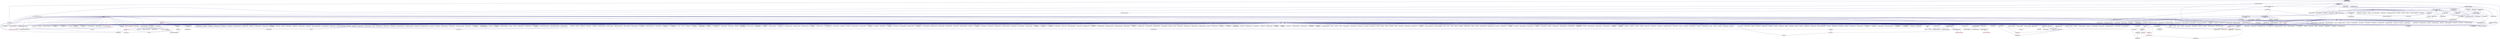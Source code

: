 digraph "partitioner.hpp"
{
  edge [fontname="Helvetica",fontsize="10",labelfontname="Helvetica",labelfontsize="10"];
  node [fontname="Helvetica",fontsize="10",shape=record];
  Node77 [label="partitioner.hpp",height=0.2,width=0.4,color="black", fillcolor="grey75", style="filled", fontcolor="black"];
  Node77 -> Node78 [dir="back",color="midnightblue",fontsize="10",style="solid",fontname="Helvetica"];
  Node78 [label="oversubscribing_resource\l_partitioner.cpp",height=0.2,width=0.4,color="black", fillcolor="white", style="filled",URL="$dd/dee/oversubscribing__resource__partitioner_8cpp.html"];
  Node77 -> Node79 [dir="back",color="midnightblue",fontsize="10",style="solid",fontname="Helvetica"];
  Node79 [label="simple_resource_partitioner.cpp",height=0.2,width=0.4,color="black", fillcolor="white", style="filled",URL="$d5/df9/simple__resource__partitioner_8cpp.html"];
  Node77 -> Node80 [dir="back",color="midnightblue",fontsize="10",style="solid",fontname="Helvetica"];
  Node80 [label="resource_partitioner.hpp",height=0.2,width=0.4,color="black", fillcolor="white", style="filled",URL="$d1/d54/resource__partitioner_8hpp.html"];
  Node80 -> Node81 [dir="back",color="midnightblue",fontsize="10",style="solid",fontname="Helvetica"];
  Node81 [label="resource_partitioner.cpp",height=0.2,width=0.4,color="black", fillcolor="white", style="filled",URL="$d8/dd8/resource__partitioner_8cpp.html"];
  Node77 -> Node82 [dir="back",color="midnightblue",fontsize="10",style="solid",fontname="Helvetica"];
  Node82 [label="partitioner.hpp",height=0.2,width=0.4,color="black", fillcolor="white", style="filled",URL="$d4/d13/runtime_2resource_2detail_2partitioner_8hpp.html"];
  Node82 -> Node83 [dir="back",color="midnightblue",fontsize="10",style="solid",fontname="Helvetica"];
  Node83 [label="scheduled_thread_pool\l_impl.hpp",height=0.2,width=0.4,color="black", fillcolor="white", style="filled",URL="$d7/da2/scheduled__thread__pool__impl_8hpp.html"];
  Node83 -> Node78 [dir="back",color="midnightblue",fontsize="10",style="solid",fontname="Helvetica"];
  Node83 -> Node79 [dir="back",color="midnightblue",fontsize="10",style="solid",fontname="Helvetica"];
  Node83 -> Node84 [dir="back",color="midnightblue",fontsize="10",style="solid",fontname="Helvetica"];
  Node84 [label="scheduled_thread_pool.cpp",height=0.2,width=0.4,color="black", fillcolor="white", style="filled",URL="$d5/d73/scheduled__thread__pool_8cpp.html"];
  Node82 -> Node85 [dir="back",color="midnightblue",fontsize="10",style="solid",fontname="Helvetica"];
  Node85 [label="thread_pool_executors.hpp",height=0.2,width=0.4,color="black", fillcolor="white", style="filled",URL="$d5/d7b/runtime_2threads_2executors_2thread__pool__executors_8hpp.html"];
  Node85 -> Node86 [dir="back",color="midnightblue",fontsize="10",style="solid",fontname="Helvetica"];
  Node86 [label="thread_executors.hpp",height=0.2,width=0.4,color="black", fillcolor="white", style="filled",URL="$de/dc6/thread__executors_8hpp.html"];
  Node86 -> Node87 [dir="back",color="midnightblue",fontsize="10",style="solid",fontname="Helvetica"];
  Node87 [label="async_io_action.cpp",height=0.2,width=0.4,color="black", fillcolor="white", style="filled",URL="$d3/df5/async__io__action_8cpp.html"];
  Node86 -> Node88 [dir="back",color="midnightblue",fontsize="10",style="solid",fontname="Helvetica"];
  Node88 [label="async_io_simple.cpp",height=0.2,width=0.4,color="black", fillcolor="white", style="filled",URL="$da/db7/async__io__simple_8cpp.html"];
  Node86 -> Node89 [dir="back",color="midnightblue",fontsize="10",style="solid",fontname="Helvetica"];
  Node89 [label="qt.cpp",height=0.2,width=0.4,color="black", fillcolor="white", style="filled",URL="$df/d90/qt_8cpp.html"];
  Node86 -> Node90 [dir="back",color="midnightblue",fontsize="10",style="solid",fontname="Helvetica"];
  Node90 [label="fractals_executor.cpp",height=0.2,width=0.4,color="black", fillcolor="white", style="filled",URL="$d9/da9/fractals__executor_8cpp.html"];
  Node86 -> Node91 [dir="back",color="midnightblue",fontsize="10",style="solid",fontname="Helvetica"];
  Node91 [label="simple_future_continuation.cpp",height=0.2,width=0.4,color="black", fillcolor="white", style="filled",URL="$d8/d3c/simple__future__continuation_8cpp.html"];
  Node86 -> Node92 [dir="back",color="midnightblue",fontsize="10",style="solid",fontname="Helvetica"];
  Node92 [label="thread_pool_executor\l_1114.cpp",height=0.2,width=0.4,color="black", fillcolor="white", style="filled",URL="$d8/d63/thread__pool__executor__1114_8cpp.html"];
  Node86 -> Node93 [dir="back",color="midnightblue",fontsize="10",style="solid",fontname="Helvetica"];
  Node93 [label="thread_suspension_executor.cpp",height=0.2,width=0.4,color="black", fillcolor="white", style="filled",URL="$de/d9f/thread__suspension__executor_8cpp.html"];
  Node85 -> Node94 [dir="back",color="midnightblue",fontsize="10",style="solid",fontname="Helvetica"];
  Node94 [label="threadmanager.hpp",height=0.2,width=0.4,color="black", fillcolor="white", style="filled",URL="$d7/d1b/include_2threadmanager_8hpp.html"];
  Node94 -> Node95 [dir="back",color="midnightblue",fontsize="10",style="solid",fontname="Helvetica"];
  Node95 [label="runtime.hpp",height=0.2,width=0.4,color="black", fillcolor="white", style="filled",URL="$d5/d15/include_2runtime_8hpp.html"];
  Node95 -> Node87 [dir="back",color="midnightblue",fontsize="10",style="solid",fontname="Helvetica"];
  Node95 -> Node96 [dir="back",color="midnightblue",fontsize="10",style="solid",fontname="Helvetica"];
  Node96 [label="async_io_external.cpp",height=0.2,width=0.4,color="black", fillcolor="white", style="filled",URL="$da/d9a/async__io__external_8cpp.html"];
  Node95 -> Node97 [dir="back",color="midnightblue",fontsize="10",style="solid",fontname="Helvetica"];
  Node97 [label="async_io_low_level.cpp",height=0.2,width=0.4,color="black", fillcolor="white", style="filled",URL="$dc/d10/async__io__low__level_8cpp.html"];
  Node95 -> Node88 [dir="back",color="midnightblue",fontsize="10",style="solid",fontname="Helvetica"];
  Node95 -> Node98 [dir="back",color="midnightblue",fontsize="10",style="solid",fontname="Helvetica"];
  Node98 [label="rnd_future_reduce.cpp",height=0.2,width=0.4,color="black", fillcolor="white", style="filled",URL="$d1/db5/rnd__future__reduce_8cpp.html"];
  Node95 -> Node78 [dir="back",color="midnightblue",fontsize="10",style="solid",fontname="Helvetica"];
  Node95 -> Node99 [dir="back",color="midnightblue",fontsize="10",style="solid",fontname="Helvetica"];
  Node99 [label="system_characteristics.hpp",height=0.2,width=0.4,color="black", fillcolor="white", style="filled",URL="$d0/d07/system__characteristics_8hpp.html"];
  Node99 -> Node78 [dir="back",color="midnightblue",fontsize="10",style="solid",fontname="Helvetica"];
  Node99 -> Node79 [dir="back",color="midnightblue",fontsize="10",style="solid",fontname="Helvetica"];
  Node95 -> Node79 [dir="back",color="midnightblue",fontsize="10",style="solid",fontname="Helvetica"];
  Node95 -> Node100 [dir="back",color="midnightblue",fontsize="10",style="solid",fontname="Helvetica"];
  Node100 [label="hpx.hpp",height=0.2,width=0.4,color="red", fillcolor="white", style="filled",URL="$d0/daa/hpx_8hpp.html"];
  Node100 -> Node101 [dir="back",color="midnightblue",fontsize="10",style="solid",fontname="Helvetica"];
  Node101 [label="1d_stencil_1.cpp",height=0.2,width=0.4,color="black", fillcolor="white", style="filled",URL="$d2/db1/1d__stencil__1_8cpp.html"];
  Node100 -> Node102 [dir="back",color="midnightblue",fontsize="10",style="solid",fontname="Helvetica"];
  Node102 [label="1d_stencil_2.cpp",height=0.2,width=0.4,color="black", fillcolor="white", style="filled",URL="$d3/dd1/1d__stencil__2_8cpp.html"];
  Node100 -> Node103 [dir="back",color="midnightblue",fontsize="10",style="solid",fontname="Helvetica"];
  Node103 [label="1d_stencil_3.cpp",height=0.2,width=0.4,color="black", fillcolor="white", style="filled",URL="$db/d19/1d__stencil__3_8cpp.html"];
  Node100 -> Node104 [dir="back",color="midnightblue",fontsize="10",style="solid",fontname="Helvetica"];
  Node104 [label="1d_stencil_4.cpp",height=0.2,width=0.4,color="black", fillcolor="white", style="filled",URL="$d1/d7d/1d__stencil__4_8cpp.html"];
  Node100 -> Node105 [dir="back",color="midnightblue",fontsize="10",style="solid",fontname="Helvetica"];
  Node105 [label="1d_stencil_4_parallel.cpp",height=0.2,width=0.4,color="black", fillcolor="white", style="filled",URL="$d6/d05/1d__stencil__4__parallel_8cpp.html"];
  Node100 -> Node106 [dir="back",color="midnightblue",fontsize="10",style="solid",fontname="Helvetica"];
  Node106 [label="1d_stencil_4_repart.cpp",height=0.2,width=0.4,color="black", fillcolor="white", style="filled",URL="$d0/d6b/1d__stencil__4__repart_8cpp.html"];
  Node100 -> Node107 [dir="back",color="midnightblue",fontsize="10",style="solid",fontname="Helvetica"];
  Node107 [label="1d_stencil_4_throttle.cpp",height=0.2,width=0.4,color="black", fillcolor="white", style="filled",URL="$d6/de5/1d__stencil__4__throttle_8cpp.html"];
  Node100 -> Node108 [dir="back",color="midnightblue",fontsize="10",style="solid",fontname="Helvetica"];
  Node108 [label="1d_stencil_5.cpp",height=0.2,width=0.4,color="black", fillcolor="white", style="filled",URL="$d7/d2a/1d__stencil__5_8cpp.html"];
  Node100 -> Node109 [dir="back",color="midnightblue",fontsize="10",style="solid",fontname="Helvetica"];
  Node109 [label="1d_stencil_6.cpp",height=0.2,width=0.4,color="black", fillcolor="white", style="filled",URL="$db/de7/1d__stencil__6_8cpp.html"];
  Node100 -> Node110 [dir="back",color="midnightblue",fontsize="10",style="solid",fontname="Helvetica"];
  Node110 [label="1d_stencil_7.cpp",height=0.2,width=0.4,color="black", fillcolor="white", style="filled",URL="$d4/d5a/1d__stencil__7_8cpp.html"];
  Node100 -> Node111 [dir="back",color="midnightblue",fontsize="10",style="solid",fontname="Helvetica"];
  Node111 [label="1d_stencil_8.cpp",height=0.2,width=0.4,color="black", fillcolor="white", style="filled",URL="$df/de0/1d__stencil__8_8cpp.html"];
  Node100 -> Node112 [dir="back",color="midnightblue",fontsize="10",style="solid",fontname="Helvetica"];
  Node112 [label="accumulator.cpp",height=0.2,width=0.4,color="black", fillcolor="white", style="filled",URL="$d1/d81/accumulator_8cpp.html"];
  Node100 -> Node113 [dir="back",color="midnightblue",fontsize="10",style="solid",fontname="Helvetica"];
  Node113 [label="accumulator.hpp",height=0.2,width=0.4,color="red", fillcolor="white", style="filled",URL="$d4/d9d/server_2accumulator_8hpp.html"];
  Node113 -> Node112 [dir="back",color="midnightblue",fontsize="10",style="solid",fontname="Helvetica"];
  Node100 -> Node116 [dir="back",color="midnightblue",fontsize="10",style="solid",fontname="Helvetica"];
  Node116 [label="template_function_accumulator.hpp",height=0.2,width=0.4,color="black", fillcolor="white", style="filled",URL="$d7/da6/server_2template__function__accumulator_8hpp.html"];
  Node116 -> Node117 [dir="back",color="midnightblue",fontsize="10",style="solid",fontname="Helvetica"];
  Node117 [label="template_function_accumulator.cpp",height=0.2,width=0.4,color="black", fillcolor="white", style="filled",URL="$d5/d02/template__function__accumulator_8cpp.html"];
  Node116 -> Node118 [dir="back",color="midnightblue",fontsize="10",style="solid",fontname="Helvetica"];
  Node118 [label="template_function_accumulator.hpp",height=0.2,width=0.4,color="red", fillcolor="white", style="filled",URL="$d3/de9/template__function__accumulator_8hpp.html"];
  Node100 -> Node120 [dir="back",color="midnightblue",fontsize="10",style="solid",fontname="Helvetica"];
  Node120 [label="template_accumulator.cpp",height=0.2,width=0.4,color="black", fillcolor="white", style="filled",URL="$d0/d4a/template__accumulator_8cpp.html"];
  Node100 -> Node117 [dir="back",color="midnightblue",fontsize="10",style="solid",fontname="Helvetica"];
  Node100 -> Node118 [dir="back",color="midnightblue",fontsize="10",style="solid",fontname="Helvetica"];
  Node100 -> Node121 [dir="back",color="midnightblue",fontsize="10",style="solid",fontname="Helvetica"];
  Node121 [label="allgather_module.cpp",height=0.2,width=0.4,color="black", fillcolor="white", style="filled",URL="$df/de4/allgather__module_8cpp.html"];
  Node100 -> Node122 [dir="back",color="midnightblue",fontsize="10",style="solid",fontname="Helvetica"];
  Node122 [label="allgather.cpp",height=0.2,width=0.4,color="black", fillcolor="white", style="filled",URL="$d7/d06/allgather_8cpp.html"];
  Node100 -> Node123 [dir="back",color="midnightblue",fontsize="10",style="solid",fontname="Helvetica"];
  Node123 [label="allgather_and_gate.cpp",height=0.2,width=0.4,color="black", fillcolor="white", style="filled",URL="$d1/d56/allgather__and__gate_8cpp.html"];
  Node100 -> Node124 [dir="back",color="midnightblue",fontsize="10",style="solid",fontname="Helvetica"];
  Node124 [label="ag_client.cpp",height=0.2,width=0.4,color="black", fillcolor="white", style="filled",URL="$d4/d5d/ag__client_8cpp.html"];
  Node100 -> Node125 [dir="back",color="midnightblue",fontsize="10",style="solid",fontname="Helvetica"];
  Node125 [label="hpx_thread_phase.cpp",height=0.2,width=0.4,color="black", fillcolor="white", style="filled",URL="$d5/dca/hpx__thread__phase_8cpp.html"];
  Node100 -> Node126 [dir="back",color="midnightblue",fontsize="10",style="solid",fontname="Helvetica"];
  Node126 [label="os_thread_num.cpp",height=0.2,width=0.4,color="black", fillcolor="white", style="filled",URL="$d2/dfb/os__thread__num_8cpp.html"];
  Node100 -> Node127 [dir="back",color="midnightblue",fontsize="10",style="solid",fontname="Helvetica"];
  Node127 [label="cancelable_action.cpp",height=0.2,width=0.4,color="black", fillcolor="white", style="filled",URL="$d5/d0c/cancelable__action_8cpp.html"];
  Node100 -> Node128 [dir="back",color="midnightblue",fontsize="10",style="solid",fontname="Helvetica"];
  Node128 [label="cancelable_action.hpp",height=0.2,width=0.4,color="black", fillcolor="white", style="filled",URL="$d5/d4d/server_2cancelable__action_8hpp.html"];
  Node128 -> Node127 [dir="back",color="midnightblue",fontsize="10",style="solid",fontname="Helvetica"];
  Node128 -> Node129 [dir="back",color="midnightblue",fontsize="10",style="solid",fontname="Helvetica"];
  Node129 [label="cancelable_action.hpp",height=0.2,width=0.4,color="red", fillcolor="white", style="filled",URL="$d0/da3/stubs_2cancelable__action_8hpp.html"];
  Node100 -> Node129 [dir="back",color="midnightblue",fontsize="10",style="solid",fontname="Helvetica"];
  Node100 -> Node131 [dir="back",color="midnightblue",fontsize="10",style="solid",fontname="Helvetica"];
  Node131 [label="cancelable_action_client.cpp",height=0.2,width=0.4,color="black", fillcolor="white", style="filled",URL="$d1/db8/cancelable__action__client_8cpp.html"];
  Node100 -> Node132 [dir="back",color="midnightblue",fontsize="10",style="solid",fontname="Helvetica"];
  Node132 [label="cublas_matmul.cpp",height=0.2,width=0.4,color="black", fillcolor="white", style="filled",URL="$dd/d84/cublas__matmul_8cpp.html"];
  Node100 -> Node133 [dir="back",color="midnightblue",fontsize="10",style="solid",fontname="Helvetica"];
  Node133 [label="win_perf_counters.cpp",height=0.2,width=0.4,color="black", fillcolor="white", style="filled",URL="$d8/d11/win__perf__counters_8cpp.html"];
  Node100 -> Node134 [dir="back",color="midnightblue",fontsize="10",style="solid",fontname="Helvetica"];
  Node134 [label="win_perf_counters.hpp",height=0.2,width=0.4,color="black", fillcolor="white", style="filled",URL="$d5/da7/win__perf__counters_8hpp.html"];
  Node100 -> Node135 [dir="back",color="midnightblue",fontsize="10",style="solid",fontname="Helvetica"];
  Node135 [label="hello_world_component.hpp",height=0.2,width=0.4,color="red", fillcolor="white", style="filled",URL="$df/df0/hello__world__component_8hpp.html"];
  Node100 -> Node138 [dir="back",color="midnightblue",fontsize="10",style="solid",fontname="Helvetica"];
  Node138 [label="interpolate1d.cpp",height=0.2,width=0.4,color="black", fillcolor="white", style="filled",URL="$d0/d05/interpolate1d_8cpp.html"];
  Node100 -> Node139 [dir="back",color="midnightblue",fontsize="10",style="solid",fontname="Helvetica"];
  Node139 [label="partition.hpp",height=0.2,width=0.4,color="black", fillcolor="white", style="filled",URL="$d0/d7a/examples_2interpolate1d_2interpolate1d_2partition_8hpp.html"];
  Node139 -> Node138 [dir="back",color="midnightblue",fontsize="10",style="solid",fontname="Helvetica"];
  Node139 -> Node140 [dir="back",color="midnightblue",fontsize="10",style="solid",fontname="Helvetica"];
  Node140 [label="interpolate1d.hpp",height=0.2,width=0.4,color="red", fillcolor="white", style="filled",URL="$d4/dc7/interpolate1d_8hpp.html"];
  Node140 -> Node138 [dir="back",color="midnightblue",fontsize="10",style="solid",fontname="Helvetica"];
  Node100 -> Node142 [dir="back",color="midnightblue",fontsize="10",style="solid",fontname="Helvetica"];
  Node142 [label="partition.hpp",height=0.2,width=0.4,color="black", fillcolor="white", style="filled",URL="$d0/dff/examples_2interpolate1d_2interpolate1d_2server_2partition_8hpp.html"];
  Node142 -> Node139 [dir="back",color="midnightblue",fontsize="10",style="solid",fontname="Helvetica"];
  Node142 -> Node143 [dir="back",color="midnightblue",fontsize="10",style="solid",fontname="Helvetica"];
  Node143 [label="partition.cpp",height=0.2,width=0.4,color="black", fillcolor="white", style="filled",URL="$d0/d4f/examples_2interpolate1d_2interpolate1d_2server_2partition_8cpp.html"];
  Node100 -> Node140 [dir="back",color="midnightblue",fontsize="10",style="solid",fontname="Helvetica"];
  Node100 -> Node144 [dir="back",color="midnightblue",fontsize="10",style="solid",fontname="Helvetica"];
  Node144 [label="read_values.cpp",height=0.2,width=0.4,color="black", fillcolor="white", style="filled",URL="$d0/d8c/interpolate1d_2interpolate1d_2read__values_8cpp.html"];
  Node100 -> Node143 [dir="back",color="midnightblue",fontsize="10",style="solid",fontname="Helvetica"];
  Node100 -> Node145 [dir="back",color="midnightblue",fontsize="10",style="solid",fontname="Helvetica"];
  Node145 [label="jacobi.cpp",height=0.2,width=0.4,color="black", fillcolor="white", style="filled",URL="$d2/d27/jacobi_8cpp.html"];
  Node100 -> Node146 [dir="back",color="midnightblue",fontsize="10",style="solid",fontname="Helvetica"];
  Node146 [label="grid.cpp",height=0.2,width=0.4,color="black", fillcolor="white", style="filled",URL="$d6/d1b/jacobi__component_2grid_8cpp.html"];
  Node100 -> Node147 [dir="back",color="midnightblue",fontsize="10",style="solid",fontname="Helvetica"];
  Node147 [label="row.cpp",height=0.2,width=0.4,color="black", fillcolor="white", style="filled",URL="$d3/d86/server_2row_8cpp.html"];
  Node100 -> Node148 [dir="back",color="midnightblue",fontsize="10",style="solid",fontname="Helvetica"];
  Node148 [label="solver.cpp",height=0.2,width=0.4,color="black", fillcolor="white", style="filled",URL="$d6/d94/solver_8cpp.html"];
  Node100 -> Node149 [dir="back",color="midnightblue",fontsize="10",style="solid",fontname="Helvetica"];
  Node149 [label="stencil_iterator.cpp",height=0.2,width=0.4,color="black", fillcolor="white", style="filled",URL="$d6/de1/server_2stencil__iterator_8cpp.html"];
  Node100 -> Node150 [dir="back",color="midnightblue",fontsize="10",style="solid",fontname="Helvetica"];
  Node150 [label="stencil_iterator.cpp",height=0.2,width=0.4,color="black", fillcolor="white", style="filled",URL="$d7/d71/stencil__iterator_8cpp.html"];
  Node100 -> Node151 [dir="back",color="midnightblue",fontsize="10",style="solid",fontname="Helvetica"];
  Node151 [label="jacobi.cpp",height=0.2,width=0.4,color="black", fillcolor="white", style="filled",URL="$d3/d44/smp_2jacobi_8cpp.html"];
  Node100 -> Node152 [dir="back",color="midnightblue",fontsize="10",style="solid",fontname="Helvetica"];
  Node152 [label="jacobi_hpx.cpp",height=0.2,width=0.4,color="black", fillcolor="white", style="filled",URL="$d8/d72/jacobi__hpx_8cpp.html"];
  Node100 -> Node153 [dir="back",color="midnightblue",fontsize="10",style="solid",fontname="Helvetica"];
  Node153 [label="jacobi_nonuniform.cpp",height=0.2,width=0.4,color="black", fillcolor="white", style="filled",URL="$dd/ddc/jacobi__nonuniform_8cpp.html"];
  Node100 -> Node154 [dir="back",color="midnightblue",fontsize="10",style="solid",fontname="Helvetica"];
  Node154 [label="jacobi_nonuniform_hpx.cpp",height=0.2,width=0.4,color="black", fillcolor="white", style="filled",URL="$de/d56/jacobi__nonuniform__hpx_8cpp.html"];
  Node100 -> Node155 [dir="back",color="midnightblue",fontsize="10",style="solid",fontname="Helvetica"];
  Node155 [label="nqueen.cpp",height=0.2,width=0.4,color="black", fillcolor="white", style="filled",URL="$db/dca/nqueen_8cpp.html"];
  Node100 -> Node156 [dir="back",color="midnightblue",fontsize="10",style="solid",fontname="Helvetica"];
  Node156 [label="nqueen.hpp",height=0.2,width=0.4,color="red", fillcolor="white", style="filled",URL="$de/d58/server_2nqueen_8hpp.html"];
  Node156 -> Node155 [dir="back",color="midnightblue",fontsize="10",style="solid",fontname="Helvetica"];
  Node100 -> Node159 [dir="back",color="midnightblue",fontsize="10",style="solid",fontname="Helvetica"];
  Node159 [label="nqueen_client.cpp",height=0.2,width=0.4,color="black", fillcolor="white", style="filled",URL="$d3/d5e/nqueen__client_8cpp.html"];
  Node100 -> Node160 [dir="back",color="midnightblue",fontsize="10",style="solid",fontname="Helvetica"];
  Node160 [label="sine.cpp",height=0.2,width=0.4,color="black", fillcolor="white", style="filled",URL="$d3/d0d/server_2sine_8cpp.html"];
  Node100 -> Node161 [dir="back",color="midnightblue",fontsize="10",style="solid",fontname="Helvetica"];
  Node161 [label="sine.hpp",height=0.2,width=0.4,color="black", fillcolor="white", style="filled",URL="$d8/dac/sine_8hpp.html"];
  Node161 -> Node160 [dir="back",color="midnightblue",fontsize="10",style="solid",fontname="Helvetica"];
  Node161 -> Node162 [dir="back",color="midnightblue",fontsize="10",style="solid",fontname="Helvetica"];
  Node162 [label="sine.cpp",height=0.2,width=0.4,color="black", fillcolor="white", style="filled",URL="$d5/dd8/sine_8cpp.html"];
  Node100 -> Node162 [dir="back",color="midnightblue",fontsize="10",style="solid",fontname="Helvetica"];
  Node100 -> Node163 [dir="back",color="midnightblue",fontsize="10",style="solid",fontname="Helvetica"];
  Node163 [label="sine_client.cpp",height=0.2,width=0.4,color="black", fillcolor="white", style="filled",URL="$db/d62/sine__client_8cpp.html"];
  Node100 -> Node89 [dir="back",color="midnightblue",fontsize="10",style="solid",fontname="Helvetica"];
  Node100 -> Node164 [dir="back",color="midnightblue",fontsize="10",style="solid",fontname="Helvetica"];
  Node164 [label="queue_client.cpp",height=0.2,width=0.4,color="black", fillcolor="white", style="filled",URL="$d7/d96/queue__client_8cpp.html"];
  Node100 -> Node165 [dir="back",color="midnightblue",fontsize="10",style="solid",fontname="Helvetica"];
  Node165 [label="customize_async.cpp",height=0.2,width=0.4,color="black", fillcolor="white", style="filled",URL="$d0/d82/customize__async_8cpp.html"];
  Node100 -> Node166 [dir="back",color="midnightblue",fontsize="10",style="solid",fontname="Helvetica"];
  Node166 [label="data_actions.cpp",height=0.2,width=0.4,color="black", fillcolor="white", style="filled",URL="$dc/d68/data__actions_8cpp.html"];
  Node100 -> Node167 [dir="back",color="midnightblue",fontsize="10",style="solid",fontname="Helvetica"];
  Node167 [label="error_handling.cpp",height=0.2,width=0.4,color="black", fillcolor="white", style="filled",URL="$d9/d96/error__handling_8cpp.html"];
  Node100 -> Node168 [dir="back",color="midnightblue",fontsize="10",style="solid",fontname="Helvetica"];
  Node168 [label="event_synchronization.cpp",height=0.2,width=0.4,color="black", fillcolor="white", style="filled",URL="$d0/d35/event__synchronization_8cpp.html"];
  Node100 -> Node169 [dir="back",color="midnightblue",fontsize="10",style="solid",fontname="Helvetica"];
  Node169 [label="factorial.cpp",height=0.2,width=0.4,color="black", fillcolor="white", style="filled",URL="$d9/d00/factorial_8cpp.html"];
  Node100 -> Node170 [dir="back",color="midnightblue",fontsize="10",style="solid",fontname="Helvetica"];
  Node170 [label="file_serialization.cpp",height=0.2,width=0.4,color="black", fillcolor="white", style="filled",URL="$de/d58/file__serialization_8cpp.html"];
  Node100 -> Node171 [dir="back",color="midnightblue",fontsize="10",style="solid",fontname="Helvetica"];
  Node171 [label="init_globally.cpp",height=0.2,width=0.4,color="black", fillcolor="white", style="filled",URL="$d6/dad/init__globally_8cpp.html"];
  Node100 -> Node172 [dir="back",color="midnightblue",fontsize="10",style="solid",fontname="Helvetica"];
  Node172 [label="interest_calculator.cpp",height=0.2,width=0.4,color="black", fillcolor="white", style="filled",URL="$d2/d86/interest__calculator_8cpp.html"];
  Node100 -> Node173 [dir="back",color="midnightblue",fontsize="10",style="solid",fontname="Helvetica"];
  Node173 [label="non_atomic_rma.cpp",height=0.2,width=0.4,color="black", fillcolor="white", style="filled",URL="$d7/d8b/non__atomic__rma_8cpp.html"];
  Node100 -> Node174 [dir="back",color="midnightblue",fontsize="10",style="solid",fontname="Helvetica"];
  Node174 [label="partitioned_vector\l_spmd_foreach.cpp",height=0.2,width=0.4,color="black", fillcolor="white", style="filled",URL="$db/d7c/partitioned__vector__spmd__foreach_8cpp.html"];
  Node100 -> Node175 [dir="back",color="midnightblue",fontsize="10",style="solid",fontname="Helvetica"];
  Node175 [label="pipeline1.cpp",height=0.2,width=0.4,color="black", fillcolor="white", style="filled",URL="$d5/d77/pipeline1_8cpp.html"];
  Node100 -> Node176 [dir="back",color="midnightblue",fontsize="10",style="solid",fontname="Helvetica"];
  Node176 [label="quicksort.cpp",height=0.2,width=0.4,color="black", fillcolor="white", style="filled",URL="$d3/d1e/quicksort_8cpp.html"];
  Node100 -> Node177 [dir="back",color="midnightblue",fontsize="10",style="solid",fontname="Helvetica"];
  Node177 [label="receive_buffer.cpp",height=0.2,width=0.4,color="black", fillcolor="white", style="filled",URL="$d7/d10/receive__buffer_8cpp.html"];
  Node100 -> Node178 [dir="back",color="midnightblue",fontsize="10",style="solid",fontname="Helvetica"];
  Node178 [label="safe_object.cpp",height=0.2,width=0.4,color="black", fillcolor="white", style="filled",URL="$dd/d52/safe__object_8cpp.html"];
  Node100 -> Node179 [dir="back",color="midnightblue",fontsize="10",style="solid",fontname="Helvetica"];
  Node179 [label="sort_by_key_demo.cpp",height=0.2,width=0.4,color="black", fillcolor="white", style="filled",URL="$da/d20/sort__by__key__demo_8cpp.html"];
  Node100 -> Node180 [dir="back",color="midnightblue",fontsize="10",style="solid",fontname="Helvetica"];
  Node180 [label="timed_wake.cpp",height=0.2,width=0.4,color="black", fillcolor="white", style="filled",URL="$d8/df9/timed__wake_8cpp.html"];
  Node100 -> Node181 [dir="back",color="midnightblue",fontsize="10",style="solid",fontname="Helvetica"];
  Node181 [label="vector_counting_dotproduct.cpp",height=0.2,width=0.4,color="black", fillcolor="white", style="filled",URL="$df/de9/vector__counting__dotproduct_8cpp.html"];
  Node100 -> Node182 [dir="back",color="midnightblue",fontsize="10",style="solid",fontname="Helvetica"];
  Node182 [label="vector_zip_dotproduct.cpp",height=0.2,width=0.4,color="black", fillcolor="white", style="filled",URL="$dc/d18/vector__zip__dotproduct_8cpp.html"];
  Node100 -> Node183 [dir="back",color="midnightblue",fontsize="10",style="solid",fontname="Helvetica"];
  Node183 [label="zerocopy_rdma.cpp",height=0.2,width=0.4,color="black", fillcolor="white", style="filled",URL="$d1/dad/zerocopy__rdma_8cpp.html"];
  Node100 -> Node184 [dir="back",color="midnightblue",fontsize="10",style="solid",fontname="Helvetica"];
  Node184 [label="random_mem_access.cpp",height=0.2,width=0.4,color="black", fillcolor="white", style="filled",URL="$d1/d51/random__mem__access_8cpp.html"];
  Node100 -> Node185 [dir="back",color="midnightblue",fontsize="10",style="solid",fontname="Helvetica"];
  Node185 [label="random_mem_access.hpp",height=0.2,width=0.4,color="red", fillcolor="white", style="filled",URL="$d0/d19/server_2random__mem__access_8hpp.html"];
  Node185 -> Node184 [dir="back",color="midnightblue",fontsize="10",style="solid",fontname="Helvetica"];
  Node100 -> Node188 [dir="back",color="midnightblue",fontsize="10",style="solid",fontname="Helvetica"];
  Node188 [label="random_mem_access_client.cpp",height=0.2,width=0.4,color="black", fillcolor="white", style="filled",URL="$df/d1b/random__mem__access__client_8cpp.html"];
  Node100 -> Node78 [dir="back",color="midnightblue",fontsize="10",style="solid",fontname="Helvetica"];
  Node100 -> Node79 [dir="back",color="midnightblue",fontsize="10",style="solid",fontname="Helvetica"];
  Node100 -> Node189 [dir="back",color="midnightblue",fontsize="10",style="solid",fontname="Helvetica"];
  Node189 [label="dimension.hpp",height=0.2,width=0.4,color="red", fillcolor="white", style="filled",URL="$d6/d39/sheneos_2sheneos_2dimension_8hpp.html"];
  Node189 -> Node195 [dir="back",color="midnightblue",fontsize="10",style="solid",fontname="Helvetica"];
  Node195 [label="partition3d.hpp",height=0.2,width=0.4,color="black", fillcolor="white", style="filled",URL="$dd/dbf/server_2partition3d_8hpp.html"];
  Node195 -> Node196 [dir="back",color="midnightblue",fontsize="10",style="solid",fontname="Helvetica"];
  Node196 [label="partition3d.hpp",height=0.2,width=0.4,color="black", fillcolor="white", style="filled",URL="$d1/d50/partition3d_8hpp.html"];
  Node196 -> Node192 [dir="back",color="midnightblue",fontsize="10",style="solid",fontname="Helvetica"];
  Node192 [label="interpolator.cpp",height=0.2,width=0.4,color="black", fillcolor="white", style="filled",URL="$d5/d02/interpolator_8cpp.html"];
  Node196 -> Node197 [dir="back",color="midnightblue",fontsize="10",style="solid",fontname="Helvetica"];
  Node197 [label="interpolator.hpp",height=0.2,width=0.4,color="red", fillcolor="white", style="filled",URL="$dc/d3b/interpolator_8hpp.html"];
  Node197 -> Node192 [dir="back",color="midnightblue",fontsize="10",style="solid",fontname="Helvetica"];
  Node197 -> Node200 [dir="back",color="midnightblue",fontsize="10",style="solid",fontname="Helvetica"];
  Node200 [label="sheneos_test.cpp",height=0.2,width=0.4,color="black", fillcolor="white", style="filled",URL="$d4/d6e/sheneos__test_8cpp.html"];
  Node195 -> Node194 [dir="back",color="midnightblue",fontsize="10",style="solid",fontname="Helvetica"];
  Node194 [label="partition3d.cpp",height=0.2,width=0.4,color="black", fillcolor="white", style="filled",URL="$de/d70/partition3d_8cpp.html"];
  Node100 -> Node192 [dir="back",color="midnightblue",fontsize="10",style="solid",fontname="Helvetica"];
  Node100 -> Node196 [dir="back",color="midnightblue",fontsize="10",style="solid",fontname="Helvetica"];
  Node100 -> Node195 [dir="back",color="midnightblue",fontsize="10",style="solid",fontname="Helvetica"];
  Node100 -> Node197 [dir="back",color="midnightblue",fontsize="10",style="solid",fontname="Helvetica"];
  Node100 -> Node201 [dir="back",color="midnightblue",fontsize="10",style="solid",fontname="Helvetica"];
  Node201 [label="configuration.hpp",height=0.2,width=0.4,color="red", fillcolor="white", style="filled",URL="$dc/d0a/configuration_8hpp.html"];
  Node201 -> Node197 [dir="back",color="midnightblue",fontsize="10",style="solid",fontname="Helvetica"];
  Node100 -> Node193 [dir="back",color="midnightblue",fontsize="10",style="solid",fontname="Helvetica"];
  Node193 [label="read_values.cpp",height=0.2,width=0.4,color="black", fillcolor="white", style="filled",URL="$d7/da4/sheneos_2sheneos_2read__values_8cpp.html"];
  Node100 -> Node194 [dir="back",color="midnightblue",fontsize="10",style="solid",fontname="Helvetica"];
  Node100 -> Node200 [dir="back",color="midnightblue",fontsize="10",style="solid",fontname="Helvetica"];
  Node100 -> Node203 [dir="back",color="midnightblue",fontsize="10",style="solid",fontname="Helvetica"];
  Node203 [label="startup_shutdown.cpp",height=0.2,width=0.4,color="black", fillcolor="white", style="filled",URL="$d3/dfc/server_2startup__shutdown_8cpp.html"];
  Node100 -> Node204 [dir="back",color="midnightblue",fontsize="10",style="solid",fontname="Helvetica"];
  Node204 [label="startup_shutdown.cpp",height=0.2,width=0.4,color="black", fillcolor="white", style="filled",URL="$d0/ddb/startup__shutdown_8cpp.html"];
  Node100 -> Node205 [dir="back",color="midnightblue",fontsize="10",style="solid",fontname="Helvetica"];
  Node205 [label="spin.cpp",height=0.2,width=0.4,color="black", fillcolor="white", style="filled",URL="$d7/df2/spin_8cpp.html"];
  Node100 -> Node206 [dir="back",color="midnightblue",fontsize="10",style="solid",fontname="Helvetica"];
  Node206 [label="throttle.cpp",height=0.2,width=0.4,color="black", fillcolor="white", style="filled",URL="$de/d56/server_2throttle_8cpp.html"];
  Node100 -> Node207 [dir="back",color="midnightblue",fontsize="10",style="solid",fontname="Helvetica"];
  Node207 [label="throttle.hpp",height=0.2,width=0.4,color="black", fillcolor="white", style="filled",URL="$db/dc9/server_2throttle_8hpp.html"];
  Node207 -> Node206 [dir="back",color="midnightblue",fontsize="10",style="solid",fontname="Helvetica"];
  Node207 -> Node208 [dir="back",color="midnightblue",fontsize="10",style="solid",fontname="Helvetica"];
  Node208 [label="throttle.hpp",height=0.2,width=0.4,color="black", fillcolor="white", style="filled",URL="$d5/dec/stubs_2throttle_8hpp.html"];
  Node208 -> Node209 [dir="back",color="midnightblue",fontsize="10",style="solid",fontname="Helvetica"];
  Node209 [label="throttle.hpp",height=0.2,width=0.4,color="red", fillcolor="white", style="filled",URL="$d2/d2e/throttle_8hpp.html"];
  Node209 -> Node210 [dir="back",color="midnightblue",fontsize="10",style="solid",fontname="Helvetica"];
  Node210 [label="throttle.cpp",height=0.2,width=0.4,color="black", fillcolor="white", style="filled",URL="$db/d02/throttle_8cpp.html"];
  Node100 -> Node208 [dir="back",color="midnightblue",fontsize="10",style="solid",fontname="Helvetica"];
  Node100 -> Node210 [dir="back",color="midnightblue",fontsize="10",style="solid",fontname="Helvetica"];
  Node100 -> Node209 [dir="back",color="midnightblue",fontsize="10",style="solid",fontname="Helvetica"];
  Node100 -> Node212 [dir="back",color="midnightblue",fontsize="10",style="solid",fontname="Helvetica"];
  Node212 [label="transpose_await.cpp",height=0.2,width=0.4,color="black", fillcolor="white", style="filled",URL="$de/d68/transpose__await_8cpp.html"];
  Node100 -> Node213 [dir="back",color="midnightblue",fontsize="10",style="solid",fontname="Helvetica"];
  Node213 [label="transpose_block.cpp",height=0.2,width=0.4,color="black", fillcolor="white", style="filled",URL="$d0/de1/transpose__block_8cpp.html"];
  Node100 -> Node214 [dir="back",color="midnightblue",fontsize="10",style="solid",fontname="Helvetica"];
  Node214 [label="transpose_block_numa.cpp",height=0.2,width=0.4,color="black", fillcolor="white", style="filled",URL="$dd/d3b/transpose__block__numa_8cpp.html"];
  Node100 -> Node215 [dir="back",color="midnightblue",fontsize="10",style="solid",fontname="Helvetica"];
  Node215 [label="transpose_serial.cpp",height=0.2,width=0.4,color="black", fillcolor="white", style="filled",URL="$db/d74/transpose__serial_8cpp.html"];
  Node100 -> Node216 [dir="back",color="midnightblue",fontsize="10",style="solid",fontname="Helvetica"];
  Node216 [label="transpose_serial_block.cpp",height=0.2,width=0.4,color="black", fillcolor="white", style="filled",URL="$d8/daa/transpose__serial__block_8cpp.html"];
  Node100 -> Node217 [dir="back",color="midnightblue",fontsize="10",style="solid",fontname="Helvetica"];
  Node217 [label="transpose_serial_vector.cpp",height=0.2,width=0.4,color="black", fillcolor="white", style="filled",URL="$d4/d04/transpose__serial__vector_8cpp.html"];
  Node100 -> Node218 [dir="back",color="midnightblue",fontsize="10",style="solid",fontname="Helvetica"];
  Node218 [label="transpose_smp.cpp",height=0.2,width=0.4,color="black", fillcolor="white", style="filled",URL="$d2/d99/transpose__smp_8cpp.html"];
  Node100 -> Node219 [dir="back",color="midnightblue",fontsize="10",style="solid",fontname="Helvetica"];
  Node219 [label="transpose_smp_block.cpp",height=0.2,width=0.4,color="black", fillcolor="white", style="filled",URL="$da/d4d/transpose__smp__block_8cpp.html"];
  Node100 -> Node220 [dir="back",color="midnightblue",fontsize="10",style="solid",fontname="Helvetica"];
  Node220 [label="simple_central_tuplespace.hpp",height=0.2,width=0.4,color="red", fillcolor="white", style="filled",URL="$db/d69/server_2simple__central__tuplespace_8hpp.html"];
  Node220 -> Node221 [dir="back",color="midnightblue",fontsize="10",style="solid",fontname="Helvetica"];
  Node221 [label="simple_central_tuplespace.cpp",height=0.2,width=0.4,color="black", fillcolor="white", style="filled",URL="$d3/dec/simple__central__tuplespace_8cpp.html"];
  Node100 -> Node225 [dir="back",color="midnightblue",fontsize="10",style="solid",fontname="Helvetica"];
  Node225 [label="tuples_warehouse.hpp",height=0.2,width=0.4,color="black", fillcolor="white", style="filled",URL="$da/de6/tuples__warehouse_8hpp.html"];
  Node225 -> Node220 [dir="back",color="midnightblue",fontsize="10",style="solid",fontname="Helvetica"];
  Node100 -> Node221 [dir="back",color="midnightblue",fontsize="10",style="solid",fontname="Helvetica"];
  Node100 -> Node226 [dir="back",color="midnightblue",fontsize="10",style="solid",fontname="Helvetica"];
  Node226 [label="hpx_runtime.cpp",height=0.2,width=0.4,color="black", fillcolor="white", style="filled",URL="$d7/d1e/hpx__runtime_8cpp.html"];
  Node100 -> Node227 [dir="back",color="midnightblue",fontsize="10",style="solid",fontname="Helvetica"];
  Node227 [label="synchronize.cpp",height=0.2,width=0.4,color="black", fillcolor="white", style="filled",URL="$da/da2/synchronize_8cpp.html"];
  Node100 -> Node228 [dir="back",color="midnightblue",fontsize="10",style="solid",fontname="Helvetica"];
  Node228 [label="agas_cache_timings.cpp",height=0.2,width=0.4,color="black", fillcolor="white", style="filled",URL="$dd/d37/agas__cache__timings_8cpp.html"];
  Node100 -> Node229 [dir="back",color="midnightblue",fontsize="10",style="solid",fontname="Helvetica"];
  Node229 [label="async_overheads.cpp",height=0.2,width=0.4,color="black", fillcolor="white", style="filled",URL="$de/da6/async__overheads_8cpp.html"];
  Node100 -> Node230 [dir="back",color="midnightblue",fontsize="10",style="solid",fontname="Helvetica"];
  Node230 [label="coroutines_call_overhead.cpp",height=0.2,width=0.4,color="black", fillcolor="white", style="filled",URL="$da/d1e/coroutines__call__overhead_8cpp.html"];
  Node100 -> Node231 [dir="back",color="midnightblue",fontsize="10",style="solid",fontname="Helvetica"];
  Node231 [label="foreach_scaling.cpp",height=0.2,width=0.4,color="black", fillcolor="white", style="filled",URL="$d4/d94/foreach__scaling_8cpp.html"];
  Node100 -> Node232 [dir="back",color="midnightblue",fontsize="10",style="solid",fontname="Helvetica"];
  Node232 [label="function_object_wrapper\l_overhead.cpp",height=0.2,width=0.4,color="black", fillcolor="white", style="filled",URL="$d5/d6f/function__object__wrapper__overhead_8cpp.html"];
  Node100 -> Node233 [dir="back",color="midnightblue",fontsize="10",style="solid",fontname="Helvetica"];
  Node233 [label="hpx_homogeneous_timed\l_task_spawn_executors.cpp",height=0.2,width=0.4,color="black", fillcolor="white", style="filled",URL="$d1/d3b/hpx__homogeneous__timed__task__spawn__executors_8cpp.html"];
  Node100 -> Node234 [dir="back",color="midnightblue",fontsize="10",style="solid",fontname="Helvetica"];
  Node234 [label="htts2_hpx.cpp",height=0.2,width=0.4,color="black", fillcolor="white", style="filled",URL="$d2/daf/htts2__hpx_8cpp.html"];
  Node100 -> Node235 [dir="back",color="midnightblue",fontsize="10",style="solid",fontname="Helvetica"];
  Node235 [label="partitioned_vector\l_foreach.cpp",height=0.2,width=0.4,color="black", fillcolor="white", style="filled",URL="$df/d5f/partitioned__vector__foreach_8cpp.html"];
  Node100 -> Node236 [dir="back",color="midnightblue",fontsize="10",style="solid",fontname="Helvetica"];
  Node236 [label="serialization_overhead.cpp",height=0.2,width=0.4,color="black", fillcolor="white", style="filled",URL="$d3/df8/serialization__overhead_8cpp.html"];
  Node100 -> Node237 [dir="back",color="midnightblue",fontsize="10",style="solid",fontname="Helvetica"];
  Node237 [label="sizeof.cpp",height=0.2,width=0.4,color="black", fillcolor="white", style="filled",URL="$d3/d0f/sizeof_8cpp.html"];
  Node100 -> Node238 [dir="back",color="midnightblue",fontsize="10",style="solid",fontname="Helvetica"];
  Node238 [label="skynet.cpp",height=0.2,width=0.4,color="black", fillcolor="white", style="filled",URL="$d0/dc3/skynet_8cpp.html"];
  Node100 -> Node239 [dir="back",color="midnightblue",fontsize="10",style="solid",fontname="Helvetica"];
  Node239 [label="stencil3_iterators.cpp",height=0.2,width=0.4,color="black", fillcolor="white", style="filled",URL="$db/d9e/stencil3__iterators_8cpp.html"];
  Node100 -> Node240 [dir="back",color="midnightblue",fontsize="10",style="solid",fontname="Helvetica"];
  Node240 [label="stream.cpp",height=0.2,width=0.4,color="black", fillcolor="white", style="filled",URL="$da/d5f/stream_8cpp.html"];
  Node100 -> Node241 [dir="back",color="midnightblue",fontsize="10",style="solid",fontname="Helvetica"];
  Node241 [label="timed_task_spawn.cpp",height=0.2,width=0.4,color="black", fillcolor="white", style="filled",URL="$df/de1/timed__task__spawn_8cpp.html"];
  Node100 -> Node242 [dir="back",color="midnightblue",fontsize="10",style="solid",fontname="Helvetica"];
  Node242 [label="transform_reduce_binary\l_scaling.cpp",height=0.2,width=0.4,color="black", fillcolor="white", style="filled",URL="$d1/dae/transform__reduce__binary__scaling_8cpp.html"];
  Node100 -> Node243 [dir="back",color="midnightblue",fontsize="10",style="solid",fontname="Helvetica"];
  Node243 [label="transform_reduce_scaling.cpp",height=0.2,width=0.4,color="black", fillcolor="white", style="filled",URL="$db/d2a/transform__reduce__scaling_8cpp.html"];
  Node100 -> Node244 [dir="back",color="midnightblue",fontsize="10",style="solid",fontname="Helvetica"];
  Node244 [label="minmax_element_performance.cpp",height=0.2,width=0.4,color="black", fillcolor="white", style="filled",URL="$d9/d93/minmax__element__performance_8cpp.html"];
  Node100 -> Node245 [dir="back",color="midnightblue",fontsize="10",style="solid",fontname="Helvetica"];
  Node245 [label="barrier_performance.cpp",height=0.2,width=0.4,color="black", fillcolor="white", style="filled",URL="$d6/d6c/barrier__performance_8cpp.html"];
  Node100 -> Node246 [dir="back",color="midnightblue",fontsize="10",style="solid",fontname="Helvetica"];
  Node246 [label="network_storage.cpp",height=0.2,width=0.4,color="black", fillcolor="white", style="filled",URL="$db/daa/network__storage_8cpp.html"];
  Node100 -> Node247 [dir="back",color="midnightblue",fontsize="10",style="solid",fontname="Helvetica"];
  Node247 [label="simple_profiler.hpp",height=0.2,width=0.4,color="black", fillcolor="white", style="filled",URL="$d8/d02/simple__profiler_8hpp.html"];
  Node247 -> Node246 [dir="back",color="midnightblue",fontsize="10",style="solid",fontname="Helvetica"];
  Node100 -> Node248 [dir="back",color="midnightblue",fontsize="10",style="solid",fontname="Helvetica"];
  Node248 [label="osu_bcast.cpp",height=0.2,width=0.4,color="black", fillcolor="white", style="filled",URL="$d3/dca/osu__bcast_8cpp.html"];
  Node100 -> Node249 [dir="back",color="midnightblue",fontsize="10",style="solid",fontname="Helvetica"];
  Node249 [label="osu_bibw.cpp",height=0.2,width=0.4,color="black", fillcolor="white", style="filled",URL="$d2/d04/osu__bibw_8cpp.html"];
  Node100 -> Node250 [dir="back",color="midnightblue",fontsize="10",style="solid",fontname="Helvetica"];
  Node250 [label="osu_bw.cpp",height=0.2,width=0.4,color="black", fillcolor="white", style="filled",URL="$d4/d20/osu__bw_8cpp.html"];
  Node100 -> Node251 [dir="back",color="midnightblue",fontsize="10",style="solid",fontname="Helvetica"];
  Node251 [label="osu_latency.cpp",height=0.2,width=0.4,color="black", fillcolor="white", style="filled",URL="$df/d58/osu__latency_8cpp.html"];
  Node100 -> Node252 [dir="back",color="midnightblue",fontsize="10",style="solid",fontname="Helvetica"];
  Node252 [label="osu_multi_lat.cpp",height=0.2,width=0.4,color="black", fillcolor="white", style="filled",URL="$d7/d91/osu__multi__lat_8cpp.html"];
  Node100 -> Node253 [dir="back",color="midnightblue",fontsize="10",style="solid",fontname="Helvetica"];
  Node253 [label="osu_scatter.cpp",height=0.2,width=0.4,color="black", fillcolor="white", style="filled",URL="$d4/d4c/osu__scatter_8cpp.html"];
  Node100 -> Node254 [dir="back",color="midnightblue",fontsize="10",style="solid",fontname="Helvetica"];
  Node254 [label="pingpong_performance.cpp",height=0.2,width=0.4,color="black", fillcolor="white", style="filled",URL="$de/d03/pingpong__performance_8cpp.html"];
  Node100 -> Node255 [dir="back",color="midnightblue",fontsize="10",style="solid",fontname="Helvetica"];
  Node255 [label="benchmark_is_heap.cpp",height=0.2,width=0.4,color="black", fillcolor="white", style="filled",URL="$da/d4f/benchmark__is__heap_8cpp.html"];
  Node100 -> Node256 [dir="back",color="midnightblue",fontsize="10",style="solid",fontname="Helvetica"];
  Node256 [label="benchmark_is_heap_until.cpp",height=0.2,width=0.4,color="black", fillcolor="white", style="filled",URL="$dc/df5/benchmark__is__heap__until_8cpp.html"];
  Node100 -> Node257 [dir="back",color="midnightblue",fontsize="10",style="solid",fontname="Helvetica"];
  Node257 [label="benchmark_merge.cpp",height=0.2,width=0.4,color="black", fillcolor="white", style="filled",URL="$dd/d49/benchmark__merge_8cpp.html"];
  Node100 -> Node258 [dir="back",color="midnightblue",fontsize="10",style="solid",fontname="Helvetica"];
  Node258 [label="benchmark_partition.cpp",height=0.2,width=0.4,color="black", fillcolor="white", style="filled",URL="$d9/d88/benchmark__partition_8cpp.html"];
  Node100 -> Node259 [dir="back",color="midnightblue",fontsize="10",style="solid",fontname="Helvetica"];
  Node259 [label="benchmark_partition\l_copy.cpp",height=0.2,width=0.4,color="black", fillcolor="white", style="filled",URL="$d3/d0e/benchmark__partition__copy_8cpp.html"];
  Node100 -> Node260 [dir="back",color="midnightblue",fontsize="10",style="solid",fontname="Helvetica"];
  Node260 [label="benchmark_unique_copy.cpp",height=0.2,width=0.4,color="black", fillcolor="white", style="filled",URL="$d9/d53/benchmark__unique__copy_8cpp.html"];
  Node100 -> Node261 [dir="back",color="midnightblue",fontsize="10",style="solid",fontname="Helvetica"];
  Node261 [label="action_move_semantics.cpp",height=0.2,width=0.4,color="black", fillcolor="white", style="filled",URL="$d4/db3/action__move__semantics_8cpp.html"];
  Node100 -> Node262 [dir="back",color="midnightblue",fontsize="10",style="solid",fontname="Helvetica"];
  Node262 [label="movable_objects.cpp",height=0.2,width=0.4,color="black", fillcolor="white", style="filled",URL="$d8/d65/movable__objects_8cpp.html"];
  Node100 -> Node263 [dir="back",color="midnightblue",fontsize="10",style="solid",fontname="Helvetica"];
  Node263 [label="duplicate_id_registration\l_1596.cpp",height=0.2,width=0.4,color="black", fillcolor="white", style="filled",URL="$db/d8d/duplicate__id__registration__1596_8cpp.html"];
  Node100 -> Node264 [dir="back",color="midnightblue",fontsize="10",style="solid",fontname="Helvetica"];
  Node264 [label="pass_by_value_id_type\l_action.cpp",height=0.2,width=0.4,color="black", fillcolor="white", style="filled",URL="$d0/de6/pass__by__value__id__type__action_8cpp.html"];
  Node100 -> Node265 [dir="back",color="midnightblue",fontsize="10",style="solid",fontname="Helvetica"];
  Node265 [label="register_with_basename\l_1804.cpp",height=0.2,width=0.4,color="black", fillcolor="white", style="filled",URL="$db/d95/register__with__basename__1804_8cpp.html"];
  Node100 -> Node266 [dir="back",color="midnightblue",fontsize="10",style="solid",fontname="Helvetica"];
  Node266 [label="send_gid_keep_component\l_1624.cpp",height=0.2,width=0.4,color="black", fillcolor="white", style="filled",URL="$d9/d49/send__gid__keep__component__1624_8cpp.html"];
  Node100 -> Node267 [dir="back",color="midnightblue",fontsize="10",style="solid",fontname="Helvetica"];
  Node267 [label="algorithms.cc",height=0.2,width=0.4,color="black", fillcolor="white", style="filled",URL="$d5/d1b/algorithms_8cc.html"];
  Node100 -> Node268 [dir="back",color="midnightblue",fontsize="10",style="solid",fontname="Helvetica"];
  Node268 [label="matrix_hpx.hh",height=0.2,width=0.4,color="black", fillcolor="white", style="filled",URL="$d5/d89/matrix__hpx_8hh.html"];
  Node268 -> Node269 [dir="back",color="midnightblue",fontsize="10",style="solid",fontname="Helvetica"];
  Node269 [label="block_matrix.hh",height=0.2,width=0.4,color="red", fillcolor="white", style="filled",URL="$dc/de8/block__matrix_8hh.html"];
  Node269 -> Node267 [dir="back",color="midnightblue",fontsize="10",style="solid",fontname="Helvetica"];
  Node269 -> Node273 [dir="back",color="midnightblue",fontsize="10",style="solid",fontname="Helvetica"];
  Node273 [label="block_matrix.cc",height=0.2,width=0.4,color="black", fillcolor="white", style="filled",URL="$de/d88/block__matrix_8cc.html"];
  Node269 -> Node272 [dir="back",color="midnightblue",fontsize="10",style="solid",fontname="Helvetica"];
  Node272 [label="tests.cc",height=0.2,width=0.4,color="black", fillcolor="white", style="filled",URL="$d6/d96/tests_8cc.html"];
  Node268 -> Node267 [dir="back",color="midnightblue",fontsize="10",style="solid",fontname="Helvetica"];
  Node268 -> Node271 [dir="back",color="midnightblue",fontsize="10",style="solid",fontname="Helvetica"];
  Node271 [label="matrix_hpx.cc",height=0.2,width=0.4,color="black", fillcolor="white", style="filled",URL="$d7/d32/matrix__hpx_8cc.html"];
  Node100 -> Node269 [dir="back",color="midnightblue",fontsize="10",style="solid",fontname="Helvetica"];
  Node100 -> Node273 [dir="back",color="midnightblue",fontsize="10",style="solid",fontname="Helvetica"];
  Node100 -> Node274 [dir="back",color="midnightblue",fontsize="10",style="solid",fontname="Helvetica"];
  Node274 [label="main.cc",height=0.2,width=0.4,color="black", fillcolor="white", style="filled",URL="$d9/d0f/main_8cc.html"];
  Node100 -> Node275 [dir="back",color="midnightblue",fontsize="10",style="solid",fontname="Helvetica"];
  Node275 [label="matrix.cc",height=0.2,width=0.4,color="black", fillcolor="white", style="filled",URL="$d7/dea/matrix_8cc.html"];
  Node100 -> Node271 [dir="back",color="midnightblue",fontsize="10",style="solid",fontname="Helvetica"];
  Node100 -> Node272 [dir="back",color="midnightblue",fontsize="10",style="solid",fontname="Helvetica"];
  Node100 -> Node276 [dir="back",color="midnightblue",fontsize="10",style="solid",fontname="Helvetica"];
  Node276 [label="client_1950.cpp",height=0.2,width=0.4,color="black", fillcolor="white", style="filled",URL="$d0/d79/client__1950_8cpp.html"];
  Node100 -> Node277 [dir="back",color="midnightblue",fontsize="10",style="solid",fontname="Helvetica"];
  Node277 [label="commandline_options\l_1437.cpp",height=0.2,width=0.4,color="black", fillcolor="white", style="filled",URL="$d5/dbd/commandline__options__1437_8cpp.html"];
  Node100 -> Node278 [dir="back",color="midnightblue",fontsize="10",style="solid",fontname="Helvetica"];
  Node278 [label="moveonly_constructor\l_arguments_1405.cpp",height=0.2,width=0.4,color="black", fillcolor="white", style="filled",URL="$d3/dcf/moveonly__constructor__arguments__1405_8cpp.html"];
  Node100 -> Node279 [dir="back",color="midnightblue",fontsize="10",style="solid",fontname="Helvetica"];
  Node279 [label="partitioned_vector\l_2201.cpp",height=0.2,width=0.4,color="black", fillcolor="white", style="filled",URL="$dc/d39/partitioned__vector__2201_8cpp.html"];
  Node100 -> Node280 [dir="back",color="midnightblue",fontsize="10",style="solid",fontname="Helvetica"];
  Node280 [label="dynamic_counters_loaded\l_1508.cpp",height=0.2,width=0.4,color="black", fillcolor="white", style="filled",URL="$db/d58/dynamic__counters__loaded__1508_8cpp.html"];
  Node100 -> Node281 [dir="back",color="midnightblue",fontsize="10",style="solid",fontname="Helvetica"];
  Node281 [label="id_type_ref_counting\l_1032.cpp",height=0.2,width=0.4,color="black", fillcolor="white", style="filled",URL="$d8/dfd/id__type__ref__counting__1032_8cpp.html"];
  Node100 -> Node282 [dir="back",color="midnightblue",fontsize="10",style="solid",fontname="Helvetica"];
  Node282 [label="lost_output_2236.cpp",height=0.2,width=0.4,color="black", fillcolor="white", style="filled",URL="$db/dd0/lost__output__2236_8cpp.html"];
  Node100 -> Node283 [dir="back",color="midnightblue",fontsize="10",style="solid",fontname="Helvetica"];
  Node283 [label="no_output_1173.cpp",height=0.2,width=0.4,color="black", fillcolor="white", style="filled",URL="$de/d67/no__output__1173_8cpp.html"];
  Node100 -> Node284 [dir="back",color="midnightblue",fontsize="10",style="solid",fontname="Helvetica"];
  Node284 [label="after_588.cpp",height=0.2,width=0.4,color="black", fillcolor="white", style="filled",URL="$dc/dc0/after__588_8cpp.html"];
  Node100 -> Node285 [dir="back",color="midnightblue",fontsize="10",style="solid",fontname="Helvetica"];
  Node285 [label="async_callback_with\l_bound_callback.cpp",height=0.2,width=0.4,color="black", fillcolor="white", style="filled",URL="$d2/dae/async__callback__with__bound__callback_8cpp.html"];
  Node100 -> Node286 [dir="back",color="midnightblue",fontsize="10",style="solid",fontname="Helvetica"];
  Node286 [label="async_unwrap_1037.cpp",height=0.2,width=0.4,color="black", fillcolor="white", style="filled",URL="$d4/d13/async__unwrap__1037_8cpp.html"];
  Node100 -> Node287 [dir="back",color="midnightblue",fontsize="10",style="solid",fontname="Helvetica"];
  Node287 [label="barrier_hang.cpp",height=0.2,width=0.4,color="black", fillcolor="white", style="filled",URL="$dd/d8b/barrier__hang_8cpp.html"];
  Node100 -> Node288 [dir="back",color="midnightblue",fontsize="10",style="solid",fontname="Helvetica"];
  Node288 [label="call_promise_get_gid\l_more_than_once.cpp",height=0.2,width=0.4,color="black", fillcolor="white", style="filled",URL="$d4/dd8/call__promise__get__gid__more__than__once_8cpp.html"];
  Node100 -> Node289 [dir="back",color="midnightblue",fontsize="10",style="solid",fontname="Helvetica"];
  Node289 [label="channel_register_as\l_2722.cpp",height=0.2,width=0.4,color="black", fillcolor="white", style="filled",URL="$d4/d98/channel__register__as__2722_8cpp.html"];
  Node100 -> Node290 [dir="back",color="midnightblue",fontsize="10",style="solid",fontname="Helvetica"];
  Node290 [label="dataflow_action_2008.cpp",height=0.2,width=0.4,color="black", fillcolor="white", style="filled",URL="$da/dad/dataflow__action__2008_8cpp.html"];
  Node100 -> Node291 [dir="back",color="midnightblue",fontsize="10",style="solid",fontname="Helvetica"];
  Node291 [label="dataflow_const_functor\l_773.cpp",height=0.2,width=0.4,color="black", fillcolor="white", style="filled",URL="$d3/df2/dataflow__const__functor__773_8cpp.html"];
  Node100 -> Node292 [dir="back",color="midnightblue",fontsize="10",style="solid",fontname="Helvetica"];
  Node292 [label="dataflow_future_swap.cpp",height=0.2,width=0.4,color="black", fillcolor="white", style="filled",URL="$dc/d8c/dataflow__future__swap_8cpp.html"];
  Node100 -> Node293 [dir="back",color="midnightblue",fontsize="10",style="solid",fontname="Helvetica"];
  Node293 [label="dataflow_future_swap2.cpp",height=0.2,width=0.4,color="black", fillcolor="white", style="filled",URL="$d1/db3/dataflow__future__swap2_8cpp.html"];
  Node100 -> Node294 [dir="back",color="midnightblue",fontsize="10",style="solid",fontname="Helvetica"];
  Node294 [label="dataflow_launch_775.cpp",height=0.2,width=0.4,color="black", fillcolor="white", style="filled",URL="$d7/d0d/dataflow__launch__775_8cpp.html"];
  Node100 -> Node295 [dir="back",color="midnightblue",fontsize="10",style="solid",fontname="Helvetica"];
  Node295 [label="dataflow_recursion\l_1613.cpp",height=0.2,width=0.4,color="black", fillcolor="white", style="filled",URL="$d0/d1f/dataflow__recursion__1613_8cpp.html"];
  Node100 -> Node296 [dir="back",color="midnightblue",fontsize="10",style="solid",fontname="Helvetica"];
  Node296 [label="dataflow_using_774.cpp",height=0.2,width=0.4,color="black", fillcolor="white", style="filled",URL="$d7/dfa/dataflow__using__774_8cpp.html"];
  Node100 -> Node297 [dir="back",color="midnightblue",fontsize="10",style="solid",fontname="Helvetica"];
  Node297 [label="exception_from_continuation\l_1613.cpp",height=0.2,width=0.4,color="black", fillcolor="white", style="filled",URL="$db/d28/exception__from__continuation__1613_8cpp.html"];
  Node100 -> Node298 [dir="back",color="midnightblue",fontsize="10",style="solid",fontname="Helvetica"];
  Node298 [label="fail_future_2667.cpp",height=0.2,width=0.4,color="black", fillcolor="white", style="filled",URL="$db/d7e/fail__future__2667_8cpp.html"];
  Node100 -> Node299 [dir="back",color="midnightblue",fontsize="10",style="solid",fontname="Helvetica"];
  Node299 [label="future_2667.cpp",height=0.2,width=0.4,color="black", fillcolor="white", style="filled",URL="$d2/dfd/future__2667_8cpp.html"];
  Node100 -> Node300 [dir="back",color="midnightblue",fontsize="10",style="solid",fontname="Helvetica"];
  Node300 [label="future_790.cpp",height=0.2,width=0.4,color="black", fillcolor="white", style="filled",URL="$de/d3d/future__790_8cpp.html"];
  Node100 -> Node301 [dir="back",color="midnightblue",fontsize="10",style="solid",fontname="Helvetica"];
  Node301 [label="future_unwrap_1182.cpp",height=0.2,width=0.4,color="black", fillcolor="white", style="filled",URL="$df/d7a/future__unwrap__1182_8cpp.html"];
  Node100 -> Node302 [dir="back",color="midnightblue",fontsize="10",style="solid",fontname="Helvetica"];
  Node302 [label="future_unwrap_878.cpp",height=0.2,width=0.4,color="black", fillcolor="white", style="filled",URL="$d9/ddf/future__unwrap__878_8cpp.html"];
  Node100 -> Node303 [dir="back",color="midnightblue",fontsize="10",style="solid",fontname="Helvetica"];
  Node303 [label="ignore_while_locked\l_1485.cpp",height=0.2,width=0.4,color="black", fillcolor="white", style="filled",URL="$db/d24/ignore__while__locked__1485_8cpp.html"];
  Node100 -> Node304 [dir="back",color="midnightblue",fontsize="10",style="solid",fontname="Helvetica"];
  Node304 [label="lifetime_588.cpp",height=0.2,width=0.4,color="black", fillcolor="white", style="filled",URL="$d7/dca/lifetime__588_8cpp.html"];
  Node100 -> Node305 [dir="back",color="midnightblue",fontsize="10",style="solid",fontname="Helvetica"];
  Node305 [label="lifetime_588_1.cpp",height=0.2,width=0.4,color="black", fillcolor="white", style="filled",URL="$de/d75/lifetime__588__1_8cpp.html"];
  Node100 -> Node306 [dir="back",color="midnightblue",fontsize="10",style="solid",fontname="Helvetica"];
  Node306 [label="multiple_gather_ops\l_2001.cpp",height=0.2,width=0.4,color="black", fillcolor="white", style="filled",URL="$d3/d95/multiple__gather__ops__2001_8cpp.html"];
  Node100 -> Node307 [dir="back",color="midnightblue",fontsize="10",style="solid",fontname="Helvetica"];
  Node307 [label="promise_1620.cpp",height=0.2,width=0.4,color="black", fillcolor="white", style="filled",URL="$d2/d67/promise__1620_8cpp.html"];
  Node100 -> Node308 [dir="back",color="midnightblue",fontsize="10",style="solid",fontname="Helvetica"];
  Node308 [label="promise_leak_996.cpp",height=0.2,width=0.4,color="black", fillcolor="white", style="filled",URL="$d0/d7e/promise__leak__996_8cpp.html"];
  Node100 -> Node309 [dir="back",color="midnightblue",fontsize="10",style="solid",fontname="Helvetica"];
  Node309 [label="receive_buffer_1733.cpp",height=0.2,width=0.4,color="black", fillcolor="white", style="filled",URL="$d1/d0e/receive__buffer__1733_8cpp.html"];
  Node100 -> Node310 [dir="back",color="midnightblue",fontsize="10",style="solid",fontname="Helvetica"];
  Node310 [label="safely_destroy_promise\l_1481.cpp",height=0.2,width=0.4,color="black", fillcolor="white", style="filled",URL="$dd/d62/safely__destroy__promise__1481_8cpp.html"];
  Node100 -> Node311 [dir="back",color="midnightblue",fontsize="10",style="solid",fontname="Helvetica"];
  Node311 [label="set_hpx_limit_798.cpp",height=0.2,width=0.4,color="black", fillcolor="white", style="filled",URL="$d2/dfb/set__hpx__limit__798_8cpp.html"];
  Node100 -> Node312 [dir="back",color="midnightblue",fontsize="10",style="solid",fontname="Helvetica"];
  Node312 [label="shared_mutex_1702.cpp",height=0.2,width=0.4,color="black", fillcolor="white", style="filled",URL="$d2/d66/shared__mutex__1702_8cpp.html"];
  Node100 -> Node313 [dir="back",color="midnightblue",fontsize="10",style="solid",fontname="Helvetica"];
  Node313 [label="shared_stated_leaked\l_1211.cpp",height=0.2,width=0.4,color="black", fillcolor="white", style="filled",URL="$dc/dce/shared__stated__leaked__1211_8cpp.html"];
  Node100 -> Node314 [dir="back",color="midnightblue",fontsize="10",style="solid",fontname="Helvetica"];
  Node314 [label="split_future_2246.cpp",height=0.2,width=0.4,color="black", fillcolor="white", style="filled",URL="$db/d2b/split__future__2246_8cpp.html"];
  Node100 -> Node315 [dir="back",color="midnightblue",fontsize="10",style="solid",fontname="Helvetica"];
  Node315 [label="wait_all_hang_1946.cpp",height=0.2,width=0.4,color="black", fillcolor="white", style="filled",URL="$d5/d69/wait__all__hang__1946_8cpp.html"];
  Node100 -> Node316 [dir="back",color="midnightblue",fontsize="10",style="solid",fontname="Helvetica"];
  Node316 [label="wait_for_1751.cpp",height=0.2,width=0.4,color="black", fillcolor="white", style="filled",URL="$d9/d48/wait__for__1751_8cpp.html"];
  Node100 -> Node317 [dir="back",color="midnightblue",fontsize="10",style="solid",fontname="Helvetica"];
  Node317 [label="when_all_vectors_1623.cpp",height=0.2,width=0.4,color="black", fillcolor="white", style="filled",URL="$dd/d2e/when__all__vectors__1623_8cpp.html"];
  Node100 -> Node318 [dir="back",color="midnightblue",fontsize="10",style="solid",fontname="Helvetica"];
  Node318 [label="multiple_init.cpp",height=0.2,width=0.4,color="black", fillcolor="white", style="filled",URL="$df/d43/multiple__init_8cpp.html"];
  Node100 -> Node319 [dir="back",color="midnightblue",fontsize="10",style="solid",fontname="Helvetica"];
  Node319 [label="is_executor_1691.cpp",height=0.2,width=0.4,color="black", fillcolor="white", style="filled",URL="$d2/d1e/is__executor__1691_8cpp.html"];
  Node100 -> Node320 [dir="back",color="midnightblue",fontsize="10",style="solid",fontname="Helvetica"];
  Node320 [label="for_each_annotated\l_function.cpp",height=0.2,width=0.4,color="black", fillcolor="white", style="filled",URL="$d5/dbf/for__each__annotated__function_8cpp.html"];
  Node100 -> Node321 [dir="back",color="midnightblue",fontsize="10",style="solid",fontname="Helvetica"];
  Node321 [label="for_loop_2281.cpp",height=0.2,width=0.4,color="black", fillcolor="white", style="filled",URL="$de/d36/for__loop__2281_8cpp.html"];
  Node100 -> Node322 [dir="back",color="midnightblue",fontsize="10",style="solid",fontname="Helvetica"];
  Node322 [label="minimal_findend.cpp",height=0.2,width=0.4,color="black", fillcolor="white", style="filled",URL="$da/d34/minimal__findend_8cpp.html"];
  Node100 -> Node323 [dir="back",color="midnightblue",fontsize="10",style="solid",fontname="Helvetica"];
  Node323 [label="scan_different_inits.cpp",height=0.2,width=0.4,color="black", fillcolor="white", style="filled",URL="$d6/d4b/scan__different__inits_8cpp.html"];
  Node100 -> Node324 [dir="back",color="midnightblue",fontsize="10",style="solid",fontname="Helvetica"];
  Node324 [label="scan_non_commutative.cpp",height=0.2,width=0.4,color="black", fillcolor="white", style="filled",URL="$d8/de4/scan__non__commutative_8cpp.html"];
  Node100 -> Node325 [dir="back",color="midnightblue",fontsize="10",style="solid",fontname="Helvetica"];
  Node325 [label="scan_shortlength.cpp",height=0.2,width=0.4,color="black", fillcolor="white", style="filled",URL="$de/d75/scan__shortlength_8cpp.html"];
  Node100 -> Node326 [dir="back",color="midnightblue",fontsize="10",style="solid",fontname="Helvetica"];
  Node326 [label="search_zerolength.cpp",height=0.2,width=0.4,color="black", fillcolor="white", style="filled",URL="$d0/d9f/search__zerolength_8cpp.html"];
  Node100 -> Node327 [dir="back",color="midnightblue",fontsize="10",style="solid",fontname="Helvetica"];
  Node327 [label="static_chunker_2282.cpp",height=0.2,width=0.4,color="black", fillcolor="white", style="filled",URL="$d5/d52/static__chunker__2282_8cpp.html"];
  Node100 -> Node328 [dir="back",color="midnightblue",fontsize="10",style="solid",fontname="Helvetica"];
  Node328 [label="papi_counters_active\l_interface.cpp",height=0.2,width=0.4,color="black", fillcolor="white", style="filled",URL="$db/dd5/papi__counters__active__interface_8cpp.html"];
  Node100 -> Node329 [dir="back",color="midnightblue",fontsize="10",style="solid",fontname="Helvetica"];
  Node329 [label="papi_counters_basic\l_functions.cpp",height=0.2,width=0.4,color="black", fillcolor="white", style="filled",URL="$da/dc8/papi__counters__basic__functions_8cpp.html"];
  Node100 -> Node330 [dir="back",color="midnightblue",fontsize="10",style="solid",fontname="Helvetica"];
  Node330 [label="papi_counters_segfault\l_1890.cpp",height=0.2,width=0.4,color="black", fillcolor="white", style="filled",URL="$df/d76/papi__counters__segfault__1890_8cpp.html"];
  Node100 -> Node331 [dir="back",color="midnightblue",fontsize="10",style="solid",fontname="Helvetica"];
  Node331 [label="statistics_2666.cpp",height=0.2,width=0.4,color="black", fillcolor="white", style="filled",URL="$d7/d98/statistics__2666_8cpp.html"];
  Node100 -> Node332 [dir="back",color="midnightblue",fontsize="10",style="solid",fontname="Helvetica"];
  Node332 [label="uptime_1737.cpp",height=0.2,width=0.4,color="black", fillcolor="white", style="filled",URL="$d7/d12/uptime__1737_8cpp.html"];
  Node100 -> Node333 [dir="back",color="midnightblue",fontsize="10",style="solid",fontname="Helvetica"];
  Node333 [label="block_os_threads_1036.cpp",height=0.2,width=0.4,color="black", fillcolor="white", style="filled",URL="$d7/d92/block__os__threads__1036_8cpp.html"];
  Node100 -> Node334 [dir="back",color="midnightblue",fontsize="10",style="solid",fontname="Helvetica"];
  Node334 [label="resume_priority.cpp",height=0.2,width=0.4,color="black", fillcolor="white", style="filled",URL="$de/d5e/resume__priority_8cpp.html"];
  Node100 -> Node335 [dir="back",color="midnightblue",fontsize="10",style="solid",fontname="Helvetica"];
  Node335 [label="thread_data_1111.cpp",height=0.2,width=0.4,color="black", fillcolor="white", style="filled",URL="$d5/d15/thread__data__1111_8cpp.html"];
  Node100 -> Node336 [dir="back",color="midnightblue",fontsize="10",style="solid",fontname="Helvetica"];
  Node336 [label="thread_pool_executor\l_1112.cpp",height=0.2,width=0.4,color="black", fillcolor="white", style="filled",URL="$df/daa/thread__pool__executor__1112_8cpp.html"];
  Node100 -> Node92 [dir="back",color="midnightblue",fontsize="10",style="solid",fontname="Helvetica"];
  Node100 -> Node337 [dir="back",color="midnightblue",fontsize="10",style="solid",fontname="Helvetica"];
  Node337 [label="thread_rescheduling.cpp",height=0.2,width=0.4,color="black", fillcolor="white", style="filled",URL="$d6/d6d/thread__rescheduling_8cpp.html"];
  Node100 -> Node338 [dir="back",color="midnightblue",fontsize="10",style="solid",fontname="Helvetica"];
  Node338 [label="thread_suspend_duration.cpp",height=0.2,width=0.4,color="black", fillcolor="white", style="filled",URL="$db/d59/thread__suspend__duration_8cpp.html"];
  Node100 -> Node339 [dir="back",color="midnightblue",fontsize="10",style="solid",fontname="Helvetica"];
  Node339 [label="thread_suspend_pending.cpp",height=0.2,width=0.4,color="black", fillcolor="white", style="filled",URL="$de/d29/thread__suspend__pending_8cpp.html"];
  Node100 -> Node340 [dir="back",color="midnightblue",fontsize="10",style="solid",fontname="Helvetica"];
  Node340 [label="threads_all_1422.cpp",height=0.2,width=0.4,color="black", fillcolor="white", style="filled",URL="$d2/d38/threads__all__1422_8cpp.html"];
  Node100 -> Node341 [dir="back",color="midnightblue",fontsize="10",style="solid",fontname="Helvetica"];
  Node341 [label="unhandled_exception\l_582.cpp",height=0.2,width=0.4,color="black", fillcolor="white", style="filled",URL="$d9/d1e/unhandled__exception__582_8cpp.html"];
  Node100 -> Node342 [dir="back",color="midnightblue",fontsize="10",style="solid",fontname="Helvetica"];
  Node342 [label="configuration_1572.cpp",height=0.2,width=0.4,color="black", fillcolor="white", style="filled",URL="$d9/d26/configuration__1572_8cpp.html"];
  Node100 -> Node343 [dir="back",color="midnightblue",fontsize="10",style="solid",fontname="Helvetica"];
  Node343 [label="function_argument.cpp",height=0.2,width=0.4,color="black", fillcolor="white", style="filled",URL="$db/da3/function__argument_8cpp.html"];
  Node100 -> Node344 [dir="back",color="midnightblue",fontsize="10",style="solid",fontname="Helvetica"];
  Node344 [label="serialize_buffer_1069.cpp",height=0.2,width=0.4,color="black", fillcolor="white", style="filled",URL="$d4/dc0/serialize__buffer__1069_8cpp.html"];
  Node100 -> Node345 [dir="back",color="midnightblue",fontsize="10",style="solid",fontname="Helvetica"];
  Node345 [label="unwrapped_1528.cpp",height=0.2,width=0.4,color="black", fillcolor="white", style="filled",URL="$d7/d63/unwrapped__1528_8cpp.html"];
  Node100 -> Node346 [dir="back",color="midnightblue",fontsize="10",style="solid",fontname="Helvetica"];
  Node346 [label="managed_refcnt_checker.cpp",height=0.2,width=0.4,color="black", fillcolor="white", style="filled",URL="$d3/d8d/managed__refcnt__checker_8cpp.html"];
  Node100 -> Node347 [dir="back",color="midnightblue",fontsize="10",style="solid",fontname="Helvetica"];
  Node347 [label="managed_refcnt_checker.hpp",height=0.2,width=0.4,color="red", fillcolor="white", style="filled",URL="$db/dd0/managed__refcnt__checker_8hpp.html"];
  Node100 -> Node360 [dir="back",color="midnightblue",fontsize="10",style="solid",fontname="Helvetica"];
  Node360 [label="managed_refcnt_checker.cpp",height=0.2,width=0.4,color="black", fillcolor="white", style="filled",URL="$d7/d11/server_2managed__refcnt__checker_8cpp.html"];
  Node100 -> Node361 [dir="back",color="midnightblue",fontsize="10",style="solid",fontname="Helvetica"];
  Node361 [label="managed_refcnt_checker.hpp",height=0.2,width=0.4,color="black", fillcolor="white", style="filled",URL="$df/da6/server_2managed__refcnt__checker_8hpp.html"];
  Node361 -> Node346 [dir="back",color="midnightblue",fontsize="10",style="solid",fontname="Helvetica"];
  Node361 -> Node360 [dir="back",color="midnightblue",fontsize="10",style="solid",fontname="Helvetica"];
  Node361 -> Node362 [dir="back",color="midnightblue",fontsize="10",style="solid",fontname="Helvetica"];
  Node362 [label="managed_refcnt_checker.hpp",height=0.2,width=0.4,color="black", fillcolor="white", style="filled",URL="$d3/d77/stubs_2managed__refcnt__checker_8hpp.html"];
  Node362 -> Node347 [dir="back",color="midnightblue",fontsize="10",style="solid",fontname="Helvetica"];
  Node100 -> Node363 [dir="back",color="midnightblue",fontsize="10",style="solid",fontname="Helvetica"];
  Node363 [label="simple_refcnt_checker.cpp",height=0.2,width=0.4,color="black", fillcolor="white", style="filled",URL="$d7/d14/server_2simple__refcnt__checker_8cpp.html"];
  Node100 -> Node364 [dir="back",color="midnightblue",fontsize="10",style="solid",fontname="Helvetica"];
  Node364 [label="simple_refcnt_checker.hpp",height=0.2,width=0.4,color="black", fillcolor="white", style="filled",URL="$d6/d3d/server_2simple__refcnt__checker_8hpp.html"];
  Node364 -> Node363 [dir="back",color="midnightblue",fontsize="10",style="solid",fontname="Helvetica"];
  Node364 -> Node365 [dir="back",color="midnightblue",fontsize="10",style="solid",fontname="Helvetica"];
  Node365 [label="simple_refcnt_checker.cpp",height=0.2,width=0.4,color="black", fillcolor="white", style="filled",URL="$df/d16/simple__refcnt__checker_8cpp.html"];
  Node364 -> Node366 [dir="back",color="midnightblue",fontsize="10",style="solid",fontname="Helvetica"];
  Node366 [label="simple_refcnt_checker.hpp",height=0.2,width=0.4,color="black", fillcolor="white", style="filled",URL="$da/d8e/stubs_2simple__refcnt__checker_8hpp.html"];
  Node366 -> Node367 [dir="back",color="midnightblue",fontsize="10",style="solid",fontname="Helvetica"];
  Node367 [label="simple_refcnt_checker.hpp",height=0.2,width=0.4,color="red", fillcolor="white", style="filled",URL="$dd/d4e/simple__refcnt__checker_8hpp.html"];
  Node100 -> Node368 [dir="back",color="midnightblue",fontsize="10",style="solid",fontname="Helvetica"];
  Node368 [label="simple_mobile_object.cpp",height=0.2,width=0.4,color="black", fillcolor="white", style="filled",URL="$d2/da7/simple__mobile__object_8cpp.html"];
  Node100 -> Node365 [dir="back",color="midnightblue",fontsize="10",style="solid",fontname="Helvetica"];
  Node100 -> Node367 [dir="back",color="midnightblue",fontsize="10",style="solid",fontname="Helvetica"];
  Node100 -> Node362 [dir="back",color="midnightblue",fontsize="10",style="solid",fontname="Helvetica"];
  Node100 -> Node366 [dir="back",color="midnightblue",fontsize="10",style="solid",fontname="Helvetica"];
  Node100 -> Node369 [dir="back",color="midnightblue",fontsize="10",style="solid",fontname="Helvetica"];
  Node369 [label="gid_type.cpp",height=0.2,width=0.4,color="black", fillcolor="white", style="filled",URL="$d4/d63/gid__type_8cpp.html"];
  Node100 -> Node370 [dir="back",color="midnightblue",fontsize="10",style="solid",fontname="Helvetica"];
  Node370 [label="test.cpp",height=0.2,width=0.4,color="black", fillcolor="white", style="filled",URL="$df/dac/test_8cpp.html"];
  Node100 -> Node371 [dir="back",color="midnightblue",fontsize="10",style="solid",fontname="Helvetica"];
  Node371 [label="launch_process.cpp",height=0.2,width=0.4,color="black", fillcolor="white", style="filled",URL="$df/ddc/launch__process_8cpp.html"];
  Node100 -> Node372 [dir="back",color="midnightblue",fontsize="10",style="solid",fontname="Helvetica"];
  Node372 [label="launched_process.cpp",height=0.2,width=0.4,color="black", fillcolor="white", style="filled",URL="$d8/de7/launched__process_8cpp.html"];
  Node100 -> Node373 [dir="back",color="midnightblue",fontsize="10",style="solid",fontname="Helvetica"];
  Node373 [label="handled_exception.cpp",height=0.2,width=0.4,color="black", fillcolor="white", style="filled",URL="$d8/d05/handled__exception_8cpp.html"];
  Node100 -> Node374 [dir="back",color="midnightblue",fontsize="10",style="solid",fontname="Helvetica"];
  Node374 [label="unhandled_exception.cpp",height=0.2,width=0.4,color="black", fillcolor="white", style="filled",URL="$d3/d3a/unhandled__exception_8cpp.html"];
  Node100 -> Node375 [dir="back",color="midnightblue",fontsize="10",style="solid",fontname="Helvetica"];
  Node375 [label="await.cpp",height=0.2,width=0.4,color="black", fillcolor="white", style="filled",URL="$d6/d41/await_8cpp.html"];
  Node100 -> Node376 [dir="back",color="midnightblue",fontsize="10",style="solid",fontname="Helvetica"];
  Node376 [label="barrier.cpp",height=0.2,width=0.4,color="black", fillcolor="white", style="filled",URL="$df/d63/tests_2unit_2lcos_2barrier_8cpp.html"];
  Node100 -> Node377 [dir="back",color="midnightblue",fontsize="10",style="solid",fontname="Helvetica"];
  Node377 [label="condition_variable.cpp",height=0.2,width=0.4,color="black", fillcolor="white", style="filled",URL="$d1/ded/tests_2unit_2lcos_2condition__variable_8cpp.html"];
  Node100 -> Node378 [dir="back",color="midnightblue",fontsize="10",style="solid",fontname="Helvetica"];
  Node378 [label="fail_compile_mutex\l_move.cpp",height=0.2,width=0.4,color="black", fillcolor="white", style="filled",URL="$d9/de5/fail__compile__mutex__move_8cpp.html"];
  Node100 -> Node379 [dir="back",color="midnightblue",fontsize="10",style="solid",fontname="Helvetica"];
  Node379 [label="fail_compile_spinlock\l_move.cpp",height=0.2,width=0.4,color="black", fillcolor="white", style="filled",URL="$da/d62/fail__compile__spinlock__move_8cpp.html"];
  Node100 -> Node380 [dir="back",color="midnightblue",fontsize="10",style="solid",fontname="Helvetica"];
  Node380 [label="fail_compile_spinlock\l_no_backoff_move.cpp",height=0.2,width=0.4,color="black", fillcolor="white", style="filled",URL="$d8/d16/fail__compile__spinlock__no__backoff__move_8cpp.html"];
  Node100 -> Node381 [dir="back",color="midnightblue",fontsize="10",style="solid",fontname="Helvetica"];
  Node381 [label="future_ref.cpp",height=0.2,width=0.4,color="black", fillcolor="white", style="filled",URL="$d3/dc8/future__ref_8cpp.html"];
  Node100 -> Node382 [dir="back",color="midnightblue",fontsize="10",style="solid",fontname="Helvetica"];
  Node382 [label="global_spmd_block.cpp",height=0.2,width=0.4,color="black", fillcolor="white", style="filled",URL="$da/d4f/global__spmd__block_8cpp.html"];
  Node100 -> Node383 [dir="back",color="midnightblue",fontsize="10",style="solid",fontname="Helvetica"];
  Node383 [label="local_barrier.cpp",height=0.2,width=0.4,color="black", fillcolor="white", style="filled",URL="$d2/db4/tests_2unit_2lcos_2local__barrier_8cpp.html"];
  Node100 -> Node384 [dir="back",color="midnightblue",fontsize="10",style="solid",fontname="Helvetica"];
  Node384 [label="local_dataflow.cpp",height=0.2,width=0.4,color="black", fillcolor="white", style="filled",URL="$d9/d92/local__dataflow_8cpp.html"];
  Node100 -> Node385 [dir="back",color="midnightblue",fontsize="10",style="solid",fontname="Helvetica"];
  Node385 [label="local_dataflow_executor.cpp",height=0.2,width=0.4,color="black", fillcolor="white", style="filled",URL="$d2/d73/local__dataflow__executor_8cpp.html"];
  Node100 -> Node386 [dir="back",color="midnightblue",fontsize="10",style="solid",fontname="Helvetica"];
  Node386 [label="local_dataflow_executor\l_v1.cpp",height=0.2,width=0.4,color="black", fillcolor="white", style="filled",URL="$df/d49/local__dataflow__executor__v1_8cpp.html"];
  Node100 -> Node387 [dir="back",color="midnightblue",fontsize="10",style="solid",fontname="Helvetica"];
  Node387 [label="local_dataflow_std\l_array.cpp",height=0.2,width=0.4,color="black", fillcolor="white", style="filled",URL="$db/dcb/local__dataflow__std__array_8cpp.html"];
  Node100 -> Node388 [dir="back",color="midnightblue",fontsize="10",style="solid",fontname="Helvetica"];
  Node388 [label="local_event.cpp",height=0.2,width=0.4,color="black", fillcolor="white", style="filled",URL="$df/d9a/local__event_8cpp.html"];
  Node100 -> Node389 [dir="back",color="midnightblue",fontsize="10",style="solid",fontname="Helvetica"];
  Node389 [label="remote_dataflow.cpp",height=0.2,width=0.4,color="black", fillcolor="white", style="filled",URL="$df/d7b/remote__dataflow_8cpp.html"];
  Node100 -> Node390 [dir="back",color="midnightblue",fontsize="10",style="solid",fontname="Helvetica"];
  Node390 [label="run_guarded.cpp",height=0.2,width=0.4,color="black", fillcolor="white", style="filled",URL="$db/dbb/run__guarded_8cpp.html"];
  Node100 -> Node391 [dir="back",color="midnightblue",fontsize="10",style="solid",fontname="Helvetica"];
  Node391 [label="adjacentdifference.cpp",height=0.2,width=0.4,color="black", fillcolor="white", style="filled",URL="$d5/df0/adjacentdifference_8cpp.html"];
  Node100 -> Node392 [dir="back",color="midnightblue",fontsize="10",style="solid",fontname="Helvetica"];
  Node392 [label="adjacentdifference\l_bad_alloc.cpp",height=0.2,width=0.4,color="black", fillcolor="white", style="filled",URL="$d8/d95/adjacentdifference__bad__alloc_8cpp.html"];
  Node100 -> Node393 [dir="back",color="midnightblue",fontsize="10",style="solid",fontname="Helvetica"];
  Node393 [label="adjacentdifference\l_exception.cpp",height=0.2,width=0.4,color="black", fillcolor="white", style="filled",URL="$d8/d0b/adjacentdifference__exception_8cpp.html"];
  Node100 -> Node394 [dir="back",color="midnightblue",fontsize="10",style="solid",fontname="Helvetica"];
  Node394 [label="adjacentfind.cpp",height=0.2,width=0.4,color="black", fillcolor="white", style="filled",URL="$d2/d99/adjacentfind_8cpp.html"];
  Node100 -> Node395 [dir="back",color="midnightblue",fontsize="10",style="solid",fontname="Helvetica"];
  Node395 [label="adjacentfind_bad_alloc.cpp",height=0.2,width=0.4,color="black", fillcolor="white", style="filled",URL="$d3/d2a/adjacentfind__bad__alloc_8cpp.html"];
  Node100 -> Node396 [dir="back",color="midnightblue",fontsize="10",style="solid",fontname="Helvetica"];
  Node396 [label="adjacentfind_binary.cpp",height=0.2,width=0.4,color="black", fillcolor="white", style="filled",URL="$d3/db1/adjacentfind__binary_8cpp.html"];
  Node100 -> Node397 [dir="back",color="midnightblue",fontsize="10",style="solid",fontname="Helvetica"];
  Node397 [label="adjacentfind_binary\l_bad_alloc.cpp",height=0.2,width=0.4,color="black", fillcolor="white", style="filled",URL="$d6/d81/adjacentfind__binary__bad__alloc_8cpp.html"];
  Node100 -> Node398 [dir="back",color="midnightblue",fontsize="10",style="solid",fontname="Helvetica"];
  Node398 [label="adjacentfind_binary\l_exception.cpp",height=0.2,width=0.4,color="black", fillcolor="white", style="filled",URL="$d8/da8/adjacentfind__binary__exception_8cpp.html"];
  Node100 -> Node399 [dir="back",color="midnightblue",fontsize="10",style="solid",fontname="Helvetica"];
  Node399 [label="adjacentfind_exception.cpp",height=0.2,width=0.4,color="black", fillcolor="white", style="filled",URL="$de/d40/adjacentfind__exception_8cpp.html"];
  Node100 -> Node400 [dir="back",color="midnightblue",fontsize="10",style="solid",fontname="Helvetica"];
  Node400 [label="all_of.cpp",height=0.2,width=0.4,color="black", fillcolor="white", style="filled",URL="$db/d88/all__of_8cpp.html"];
  Node100 -> Node401 [dir="back",color="midnightblue",fontsize="10",style="solid",fontname="Helvetica"];
  Node401 [label="any_of.cpp",height=0.2,width=0.4,color="black", fillcolor="white", style="filled",URL="$d8/d5d/any__of_8cpp.html"];
  Node100 -> Node402 [dir="back",color="midnightblue",fontsize="10",style="solid",fontname="Helvetica"];
  Node402 [label="copy.cpp",height=0.2,width=0.4,color="black", fillcolor="white", style="filled",URL="$d9/d54/copy_8cpp.html"];
  Node100 -> Node403 [dir="back",color="midnightblue",fontsize="10",style="solid",fontname="Helvetica"];
  Node403 [label="copyif_bad_alloc.cpp",height=0.2,width=0.4,color="black", fillcolor="white", style="filled",URL="$d0/ddd/copyif__bad__alloc_8cpp.html"];
  Node100 -> Node404 [dir="back",color="midnightblue",fontsize="10",style="solid",fontname="Helvetica"];
  Node404 [label="copyif_exception.cpp",height=0.2,width=0.4,color="black", fillcolor="white", style="filled",URL="$dc/d81/copyif__exception_8cpp.html"];
  Node100 -> Node405 [dir="back",color="midnightblue",fontsize="10",style="solid",fontname="Helvetica"];
  Node405 [label="copyif_forward.cpp",height=0.2,width=0.4,color="black", fillcolor="white", style="filled",URL="$d3/d04/copyif__forward_8cpp.html"];
  Node100 -> Node406 [dir="back",color="midnightblue",fontsize="10",style="solid",fontname="Helvetica"];
  Node406 [label="copyif_input.cpp",height=0.2,width=0.4,color="black", fillcolor="white", style="filled",URL="$d5/d41/copyif__input_8cpp.html"];
  Node100 -> Node407 [dir="back",color="midnightblue",fontsize="10",style="solid",fontname="Helvetica"];
  Node407 [label="copyif_random.cpp",height=0.2,width=0.4,color="black", fillcolor="white", style="filled",URL="$dc/d22/copyif__random_8cpp.html"];
  Node100 -> Node408 [dir="back",color="midnightblue",fontsize="10",style="solid",fontname="Helvetica"];
  Node408 [label="copyn.cpp",height=0.2,width=0.4,color="black", fillcolor="white", style="filled",URL="$d3/d44/copyn_8cpp.html"];
  Node100 -> Node409 [dir="back",color="midnightblue",fontsize="10",style="solid",fontname="Helvetica"];
  Node409 [label="count.cpp",height=0.2,width=0.4,color="black", fillcolor="white", style="filled",URL="$d3/d01/count_8cpp.html"];
  Node100 -> Node410 [dir="back",color="midnightblue",fontsize="10",style="solid",fontname="Helvetica"];
  Node410 [label="countif.cpp",height=0.2,width=0.4,color="black", fillcolor="white", style="filled",URL="$d9/df1/countif_8cpp.html"];
  Node100 -> Node411 [dir="back",color="midnightblue",fontsize="10",style="solid",fontname="Helvetica"];
  Node411 [label="destroy.cpp",height=0.2,width=0.4,color="black", fillcolor="white", style="filled",URL="$dd/d93/destroy_8cpp.html"];
  Node100 -> Node412 [dir="back",color="midnightblue",fontsize="10",style="solid",fontname="Helvetica"];
  Node412 [label="destroy_tests.hpp",height=0.2,width=0.4,color="black", fillcolor="white", style="filled",URL="$db/d13/destroy__tests_8hpp.html"];
  Node412 -> Node411 [dir="back",color="midnightblue",fontsize="10",style="solid",fontname="Helvetica"];
  Node100 -> Node413 [dir="back",color="midnightblue",fontsize="10",style="solid",fontname="Helvetica"];
  Node413 [label="destroyn.cpp",height=0.2,width=0.4,color="black", fillcolor="white", style="filled",URL="$de/dbc/destroyn_8cpp.html"];
  Node100 -> Node414 [dir="back",color="midnightblue",fontsize="10",style="solid",fontname="Helvetica"];
  Node414 [label="equal.cpp",height=0.2,width=0.4,color="black", fillcolor="white", style="filled",URL="$df/d99/equal_8cpp.html"];
  Node100 -> Node415 [dir="back",color="midnightblue",fontsize="10",style="solid",fontname="Helvetica"];
  Node415 [label="equal_binary.cpp",height=0.2,width=0.4,color="black", fillcolor="white", style="filled",URL="$d2/ddd/equal__binary_8cpp.html"];
  Node100 -> Node416 [dir="back",color="midnightblue",fontsize="10",style="solid",fontname="Helvetica"];
  Node416 [label="exclusive_scan.cpp",height=0.2,width=0.4,color="black", fillcolor="white", style="filled",URL="$dc/dd7/exclusive__scan_8cpp.html"];
  Node100 -> Node417 [dir="back",color="midnightblue",fontsize="10",style="solid",fontname="Helvetica"];
  Node417 [label="exclusive_scan2.cpp",height=0.2,width=0.4,color="black", fillcolor="white", style="filled",URL="$dc/dc7/exclusive__scan2_8cpp.html"];
  Node100 -> Node418 [dir="back",color="midnightblue",fontsize="10",style="solid",fontname="Helvetica"];
  Node418 [label="exclusive_scan_bad\l_alloc.cpp",height=0.2,width=0.4,color="black", fillcolor="white", style="filled",URL="$d5/ded/exclusive__scan__bad__alloc_8cpp.html"];
  Node100 -> Node419 [dir="back",color="midnightblue",fontsize="10",style="solid",fontname="Helvetica"];
  Node419 [label="exclusive_scan_exception.cpp",height=0.2,width=0.4,color="black", fillcolor="white", style="filled",URL="$d1/d9b/exclusive__scan__exception_8cpp.html"];
  Node100 -> Node420 [dir="back",color="midnightblue",fontsize="10",style="solid",fontname="Helvetica"];
  Node420 [label="exclusive_scan_validate.cpp",height=0.2,width=0.4,color="black", fillcolor="white", style="filled",URL="$df/d8d/exclusive__scan__validate_8cpp.html"];
  Node100 -> Node421 [dir="back",color="midnightblue",fontsize="10",style="solid",fontname="Helvetica"];
  Node421 [label="fill.cpp",height=0.2,width=0.4,color="black", fillcolor="white", style="filled",URL="$db/df9/fill_8cpp.html"];
  Node100 -> Node422 [dir="back",color="midnightblue",fontsize="10",style="solid",fontname="Helvetica"];
  Node422 [label="filln.cpp",height=0.2,width=0.4,color="black", fillcolor="white", style="filled",URL="$d7/df6/filln_8cpp.html"];
  Node100 -> Node423 [dir="back",color="midnightblue",fontsize="10",style="solid",fontname="Helvetica"];
  Node423 [label="find.cpp",height=0.2,width=0.4,color="black", fillcolor="white", style="filled",URL="$d4/dfc/find_8cpp.html"];
  Node100 -> Node424 [dir="back",color="midnightblue",fontsize="10",style="solid",fontname="Helvetica"];
  Node424 [label="findend.cpp",height=0.2,width=0.4,color="black", fillcolor="white", style="filled",URL="$de/d27/findend_8cpp.html"];
  Node100 -> Node425 [dir="back",color="midnightblue",fontsize="10",style="solid",fontname="Helvetica"];
  Node425 [label="findfirstof.cpp",height=0.2,width=0.4,color="black", fillcolor="white", style="filled",URL="$da/d85/findfirstof_8cpp.html"];
  Node100 -> Node426 [dir="back",color="midnightblue",fontsize="10",style="solid",fontname="Helvetica"];
  Node426 [label="findfirstof_binary.cpp",height=0.2,width=0.4,color="black", fillcolor="white", style="filled",URL="$db/da2/findfirstof__binary_8cpp.html"];
  Node100 -> Node427 [dir="back",color="midnightblue",fontsize="10",style="solid",fontname="Helvetica"];
  Node427 [label="findif.cpp",height=0.2,width=0.4,color="black", fillcolor="white", style="filled",URL="$d4/d38/findif_8cpp.html"];
  Node100 -> Node428 [dir="back",color="midnightblue",fontsize="10",style="solid",fontname="Helvetica"];
  Node428 [label="findifnot.cpp",height=0.2,width=0.4,color="black", fillcolor="white", style="filled",URL="$dd/df5/findifnot_8cpp.html"];
  Node100 -> Node429 [dir="back",color="midnightblue",fontsize="10",style="solid",fontname="Helvetica"];
  Node429 [label="findifnot_bad_alloc.cpp",height=0.2,width=0.4,color="black", fillcolor="white", style="filled",URL="$df/de4/findifnot__bad__alloc_8cpp.html"];
  Node100 -> Node430 [dir="back",color="midnightblue",fontsize="10",style="solid",fontname="Helvetica"];
  Node430 [label="findifnot_exception.cpp",height=0.2,width=0.4,color="black", fillcolor="white", style="filled",URL="$dc/d17/findifnot__exception_8cpp.html"];
  Node100 -> Node431 [dir="back",color="midnightblue",fontsize="10",style="solid",fontname="Helvetica"];
  Node431 [label="for_loop.cpp",height=0.2,width=0.4,color="black", fillcolor="white", style="filled",URL="$de/d62/for__loop_8cpp.html"];
  Node100 -> Node432 [dir="back",color="midnightblue",fontsize="10",style="solid",fontname="Helvetica"];
  Node432 [label="for_loop_induction.cpp",height=0.2,width=0.4,color="black", fillcolor="white", style="filled",URL="$dc/d69/for__loop__induction_8cpp.html"];
  Node100 -> Node433 [dir="back",color="midnightblue",fontsize="10",style="solid",fontname="Helvetica"];
  Node433 [label="for_loop_induction\l_async.cpp",height=0.2,width=0.4,color="black", fillcolor="white", style="filled",URL="$d6/dc7/for__loop__induction__async_8cpp.html"];
  Node100 -> Node434 [dir="back",color="midnightblue",fontsize="10",style="solid",fontname="Helvetica"];
  Node434 [label="for_loop_n.cpp",height=0.2,width=0.4,color="black", fillcolor="white", style="filled",URL="$de/da4/for__loop__n_8cpp.html"];
  Node100 -> Node435 [dir="back",color="midnightblue",fontsize="10",style="solid",fontname="Helvetica"];
  Node435 [label="for_loop_n_strided.cpp",height=0.2,width=0.4,color="black", fillcolor="white", style="filled",URL="$d8/d8f/for__loop__n__strided_8cpp.html"];
  Node100 -> Node436 [dir="back",color="midnightblue",fontsize="10",style="solid",fontname="Helvetica"];
  Node436 [label="for_loop_reduction.cpp",height=0.2,width=0.4,color="black", fillcolor="white", style="filled",URL="$d9/dcb/for__loop__reduction_8cpp.html"];
  Node100 -> Node437 [dir="back",color="midnightblue",fontsize="10",style="solid",fontname="Helvetica"];
  Node437 [label="for_loop_reduction\l_async.cpp",height=0.2,width=0.4,color="black", fillcolor="white", style="filled",URL="$d8/dfb/for__loop__reduction__async_8cpp.html"];
  Node100 -> Node438 [dir="back",color="midnightblue",fontsize="10",style="solid",fontname="Helvetica"];
  Node438 [label="for_loop_strided.cpp",height=0.2,width=0.4,color="black", fillcolor="white", style="filled",URL="$d1/d10/for__loop__strided_8cpp.html"];
  Node100 -> Node439 [dir="back",color="midnightblue",fontsize="10",style="solid",fontname="Helvetica"];
  Node439 [label="foreach.cpp",height=0.2,width=0.4,color="black", fillcolor="white", style="filled",URL="$d1/d33/foreach_8cpp.html"];
  Node100 -> Node440 [dir="back",color="midnightblue",fontsize="10",style="solid",fontname="Helvetica"];
  Node440 [label="foreach_executors.cpp",height=0.2,width=0.4,color="black", fillcolor="white", style="filled",URL="$d3/d54/foreach__executors_8cpp.html"];
  Node100 -> Node441 [dir="back",color="midnightblue",fontsize="10",style="solid",fontname="Helvetica"];
  Node441 [label="foreach_executors_v1.cpp",height=0.2,width=0.4,color="black", fillcolor="white", style="filled",URL="$dd/dda/foreach__executors__v1_8cpp.html"];
  Node100 -> Node442 [dir="back",color="midnightblue",fontsize="10",style="solid",fontname="Helvetica"];
  Node442 [label="foreach_prefetching.cpp",height=0.2,width=0.4,color="black", fillcolor="white", style="filled",URL="$d4/df0/foreach__prefetching_8cpp.html"];
  Node100 -> Node443 [dir="back",color="midnightblue",fontsize="10",style="solid",fontname="Helvetica"];
  Node443 [label="foreach_prefetching\l_executors_v1.cpp",height=0.2,width=0.4,color="black", fillcolor="white", style="filled",URL="$dd/d50/foreach__prefetching__executors__v1_8cpp.html"];
  Node100 -> Node444 [dir="back",color="midnightblue",fontsize="10",style="solid",fontname="Helvetica"];
  Node444 [label="foreachn.cpp",height=0.2,width=0.4,color="black", fillcolor="white", style="filled",URL="$d3/d1b/foreachn_8cpp.html"];
  Node100 -> Node445 [dir="back",color="midnightblue",fontsize="10",style="solid",fontname="Helvetica"];
  Node445 [label="foreachn_bad_alloc.cpp",height=0.2,width=0.4,color="black", fillcolor="white", style="filled",URL="$dc/dad/foreachn__bad__alloc_8cpp.html"];
  Node100 -> Node446 [dir="back",color="midnightblue",fontsize="10",style="solid",fontname="Helvetica"];
  Node446 [label="foreachn_exception.cpp",height=0.2,width=0.4,color="black", fillcolor="white", style="filled",URL="$d7/d9a/foreachn__exception_8cpp.html"];
  Node100 -> Node447 [dir="back",color="midnightblue",fontsize="10",style="solid",fontname="Helvetica"];
  Node447 [label="foreachn_projection.cpp",height=0.2,width=0.4,color="black", fillcolor="white", style="filled",URL="$db/deb/foreachn__projection_8cpp.html"];
  Node100 -> Node448 [dir="back",color="midnightblue",fontsize="10",style="solid",fontname="Helvetica"];
  Node448 [label="foreachn_projection\l_bad_alloc.cpp",height=0.2,width=0.4,color="black", fillcolor="white", style="filled",URL="$dc/d8d/foreachn__projection__bad__alloc_8cpp.html"];
  Node100 -> Node449 [dir="back",color="midnightblue",fontsize="10",style="solid",fontname="Helvetica"];
  Node449 [label="foreachn_projection\l_exception.cpp",height=0.2,width=0.4,color="black", fillcolor="white", style="filled",URL="$db/df7/foreachn__projection__exception_8cpp.html"];
  Node100 -> Node450 [dir="back",color="midnightblue",fontsize="10",style="solid",fontname="Helvetica"];
  Node450 [label="generate.cpp",height=0.2,width=0.4,color="black", fillcolor="white", style="filled",URL="$d4/da7/generate_8cpp.html"];
  Node100 -> Node451 [dir="back",color="midnightblue",fontsize="10",style="solid",fontname="Helvetica"];
  Node451 [label="generaten.cpp",height=0.2,width=0.4,color="black", fillcolor="white", style="filled",URL="$d6/dd4/generaten_8cpp.html"];
  Node100 -> Node452 [dir="back",color="midnightblue",fontsize="10",style="solid",fontname="Helvetica"];
  Node452 [label="includes.cpp",height=0.2,width=0.4,color="black", fillcolor="white", style="filled",URL="$dc/d10/includes_8cpp.html"];
  Node100 -> Node453 [dir="back",color="midnightblue",fontsize="10",style="solid",fontname="Helvetica"];
  Node453 [label="inclusive_scan.cpp",height=0.2,width=0.4,color="black", fillcolor="white", style="filled",URL="$d4/d31/inclusive__scan_8cpp.html"];
  Node100 -> Node454 [dir="back",color="midnightblue",fontsize="10",style="solid",fontname="Helvetica"];
  Node454 [label="inclusive_scan_tests.hpp",height=0.2,width=0.4,color="black", fillcolor="white", style="filled",URL="$d1/d1e/inclusive__scan__tests_8hpp.html"];
  Node454 -> Node453 [dir="back",color="midnightblue",fontsize="10",style="solid",fontname="Helvetica"];
  Node454 -> Node455 [dir="back",color="midnightblue",fontsize="10",style="solid",fontname="Helvetica"];
  Node455 [label="inclusive_scan_executors\l_v1.cpp",height=0.2,width=0.4,color="black", fillcolor="white", style="filled",URL="$da/dda/inclusive__scan__executors__v1_8cpp.html"];
  Node100 -> Node455 [dir="back",color="midnightblue",fontsize="10",style="solid",fontname="Helvetica"];
  Node100 -> Node456 [dir="back",color="midnightblue",fontsize="10",style="solid",fontname="Helvetica"];
  Node456 [label="is_heap.cpp",height=0.2,width=0.4,color="black", fillcolor="white", style="filled",URL="$d1/d1e/is__heap_8cpp.html"];
  Node100 -> Node457 [dir="back",color="midnightblue",fontsize="10",style="solid",fontname="Helvetica"];
  Node457 [label="is_heap_until.cpp",height=0.2,width=0.4,color="black", fillcolor="white", style="filled",URL="$dd/d28/is__heap__until_8cpp.html"];
  Node100 -> Node458 [dir="back",color="midnightblue",fontsize="10",style="solid",fontname="Helvetica"];
  Node458 [label="is_partitioned.cpp",height=0.2,width=0.4,color="black", fillcolor="white", style="filled",URL="$df/d07/is__partitioned_8cpp.html"];
  Node100 -> Node459 [dir="back",color="midnightblue",fontsize="10",style="solid",fontname="Helvetica"];
  Node459 [label="is_sorted.cpp",height=0.2,width=0.4,color="black", fillcolor="white", style="filled",URL="$df/d8f/is__sorted_8cpp.html"];
  Node100 -> Node460 [dir="back",color="midnightblue",fontsize="10",style="solid",fontname="Helvetica"];
  Node460 [label="is_sorted_tests.hpp",height=0.2,width=0.4,color="black", fillcolor="white", style="filled",URL="$d7/d7f/is__sorted__tests_8hpp.html"];
  Node460 -> Node459 [dir="back",color="midnightblue",fontsize="10",style="solid",fontname="Helvetica"];
  Node460 -> Node461 [dir="back",color="midnightblue",fontsize="10",style="solid",fontname="Helvetica"];
  Node461 [label="is_sorted_executors\l_v1.cpp",height=0.2,width=0.4,color="black", fillcolor="white", style="filled",URL="$d1/d98/is__sorted__executors__v1_8cpp.html"];
  Node100 -> Node461 [dir="back",color="midnightblue",fontsize="10",style="solid",fontname="Helvetica"];
  Node100 -> Node462 [dir="back",color="midnightblue",fontsize="10",style="solid",fontname="Helvetica"];
  Node462 [label="is_sorted_until.cpp",height=0.2,width=0.4,color="black", fillcolor="white", style="filled",URL="$d0/d1b/is__sorted__until_8cpp.html"];
  Node100 -> Node463 [dir="back",color="midnightblue",fontsize="10",style="solid",fontname="Helvetica"];
  Node463 [label="lexicographical_compare.cpp",height=0.2,width=0.4,color="black", fillcolor="white", style="filled",URL="$dd/de6/lexicographical__compare_8cpp.html"];
  Node100 -> Node464 [dir="back",color="midnightblue",fontsize="10",style="solid",fontname="Helvetica"];
  Node464 [label="max_element.cpp",height=0.2,width=0.4,color="black", fillcolor="white", style="filled",URL="$d4/d10/max__element_8cpp.html"];
  Node100 -> Node465 [dir="back",color="midnightblue",fontsize="10",style="solid",fontname="Helvetica"];
  Node465 [label="merge.cpp",height=0.2,width=0.4,color="black", fillcolor="white", style="filled",URL="$d1/da4/merge_8cpp.html"];
  Node100 -> Node466 [dir="back",color="midnightblue",fontsize="10",style="solid",fontname="Helvetica"];
  Node466 [label="min_element.cpp",height=0.2,width=0.4,color="black", fillcolor="white", style="filled",URL="$d3/dab/min__element_8cpp.html"];
  Node100 -> Node467 [dir="back",color="midnightblue",fontsize="10",style="solid",fontname="Helvetica"];
  Node467 [label="minmax_element.cpp",height=0.2,width=0.4,color="black", fillcolor="white", style="filled",URL="$da/df0/minmax__element_8cpp.html"];
  Node100 -> Node468 [dir="back",color="midnightblue",fontsize="10",style="solid",fontname="Helvetica"];
  Node468 [label="mismatch.cpp",height=0.2,width=0.4,color="black", fillcolor="white", style="filled",URL="$da/d76/mismatch_8cpp.html"];
  Node100 -> Node469 [dir="back",color="midnightblue",fontsize="10",style="solid",fontname="Helvetica"];
  Node469 [label="mismatch_binary.cpp",height=0.2,width=0.4,color="black", fillcolor="white", style="filled",URL="$d0/d8b/mismatch__binary_8cpp.html"];
  Node100 -> Node470 [dir="back",color="midnightblue",fontsize="10",style="solid",fontname="Helvetica"];
  Node470 [label="move.cpp",height=0.2,width=0.4,color="black", fillcolor="white", style="filled",URL="$d5/d5f/move_8cpp.html"];
  Node100 -> Node471 [dir="back",color="midnightblue",fontsize="10",style="solid",fontname="Helvetica"];
  Node471 [label="none_of.cpp",height=0.2,width=0.4,color="black", fillcolor="white", style="filled",URL="$de/d32/none__of_8cpp.html"];
  Node100 -> Node472 [dir="back",color="midnightblue",fontsize="10",style="solid",fontname="Helvetica"];
  Node472 [label="partition.cpp",height=0.2,width=0.4,color="black", fillcolor="white", style="filled",URL="$d6/daf/tests_2unit_2parallel_2algorithms_2partition_8cpp.html"];
  Node100 -> Node473 [dir="back",color="midnightblue",fontsize="10",style="solid",fontname="Helvetica"];
  Node473 [label="partition_copy.cpp",height=0.2,width=0.4,color="black", fillcolor="white", style="filled",URL="$d8/d61/partition__copy_8cpp.html"];
  Node100 -> Node474 [dir="back",color="midnightblue",fontsize="10",style="solid",fontname="Helvetica"];
  Node474 [label="reduce_.cpp",height=0.2,width=0.4,color="black", fillcolor="white", style="filled",URL="$d5/d03/reduce___8cpp.html"];
  Node100 -> Node475 [dir="back",color="midnightblue",fontsize="10",style="solid",fontname="Helvetica"];
  Node475 [label="reduce_by_key.cpp",height=0.2,width=0.4,color="black", fillcolor="white", style="filled",URL="$dd/dde/reduce__by__key_8cpp.html"];
  Node100 -> Node476 [dir="back",color="midnightblue",fontsize="10",style="solid",fontname="Helvetica"];
  Node476 [label="sort_tests.hpp",height=0.2,width=0.4,color="black", fillcolor="white", style="filled",URL="$d8/d97/sort__tests_8hpp.html"];
  Node476 -> Node475 [dir="back",color="midnightblue",fontsize="10",style="solid",fontname="Helvetica"];
  Node476 -> Node477 [dir="back",color="midnightblue",fontsize="10",style="solid",fontname="Helvetica"];
  Node477 [label="sort.cpp",height=0.2,width=0.4,color="black", fillcolor="white", style="filled",URL="$d3/d7c/sort_8cpp.html"];
  Node476 -> Node478 [dir="back",color="midnightblue",fontsize="10",style="solid",fontname="Helvetica"];
  Node478 [label="sort_by_key.cpp",height=0.2,width=0.4,color="black", fillcolor="white", style="filled",URL="$df/daa/sort__by__key_8cpp.html"];
  Node476 -> Node479 [dir="back",color="midnightblue",fontsize="10",style="solid",fontname="Helvetica"];
  Node479 [label="sort_exceptions.cpp",height=0.2,width=0.4,color="black", fillcolor="white", style="filled",URL="$dc/d28/sort__exceptions_8cpp.html"];
  Node100 -> Node480 [dir="back",color="midnightblue",fontsize="10",style="solid",fontname="Helvetica"];
  Node480 [label="remove_copy.cpp",height=0.2,width=0.4,color="black", fillcolor="white", style="filled",URL="$de/db8/remove__copy_8cpp.html"];
  Node100 -> Node481 [dir="back",color="midnightblue",fontsize="10",style="solid",fontname="Helvetica"];
  Node481 [label="remove_copy_if.cpp",height=0.2,width=0.4,color="black", fillcolor="white", style="filled",URL="$d1/d0f/remove__copy__if_8cpp.html"];
  Node100 -> Node482 [dir="back",color="midnightblue",fontsize="10",style="solid",fontname="Helvetica"];
  Node482 [label="replace.cpp",height=0.2,width=0.4,color="black", fillcolor="white", style="filled",URL="$d6/d96/replace_8cpp.html"];
  Node100 -> Node483 [dir="back",color="midnightblue",fontsize="10",style="solid",fontname="Helvetica"];
  Node483 [label="replace_copy.cpp",height=0.2,width=0.4,color="black", fillcolor="white", style="filled",URL="$da/d69/replace__copy_8cpp.html"];
  Node100 -> Node484 [dir="back",color="midnightblue",fontsize="10",style="solid",fontname="Helvetica"];
  Node484 [label="replace_copy_if.cpp",height=0.2,width=0.4,color="black", fillcolor="white", style="filled",URL="$d4/d1c/replace__copy__if_8cpp.html"];
  Node100 -> Node485 [dir="back",color="midnightblue",fontsize="10",style="solid",fontname="Helvetica"];
  Node485 [label="replace_if.cpp",height=0.2,width=0.4,color="black", fillcolor="white", style="filled",URL="$de/ded/replace__if_8cpp.html"];
  Node100 -> Node486 [dir="back",color="midnightblue",fontsize="10",style="solid",fontname="Helvetica"];
  Node486 [label="reverse.cpp",height=0.2,width=0.4,color="black", fillcolor="white", style="filled",URL="$d8/dc4/reverse_8cpp.html"];
  Node100 -> Node487 [dir="back",color="midnightblue",fontsize="10",style="solid",fontname="Helvetica"];
  Node487 [label="reverse_copy.cpp",height=0.2,width=0.4,color="black", fillcolor="white", style="filled",URL="$dd/d14/reverse__copy_8cpp.html"];
  Node100 -> Node488 [dir="back",color="midnightblue",fontsize="10",style="solid",fontname="Helvetica"];
  Node488 [label="rotate.cpp",height=0.2,width=0.4,color="black", fillcolor="white", style="filled",URL="$d7/d5d/rotate_8cpp.html"];
  Node100 -> Node489 [dir="back",color="midnightblue",fontsize="10",style="solid",fontname="Helvetica"];
  Node489 [label="rotate_copy.cpp",height=0.2,width=0.4,color="black", fillcolor="white", style="filled",URL="$da/d77/rotate__copy_8cpp.html"];
  Node100 -> Node490 [dir="back",color="midnightblue",fontsize="10",style="solid",fontname="Helvetica"];
  Node490 [label="search.cpp",height=0.2,width=0.4,color="black", fillcolor="white", style="filled",URL="$d9/def/search_8cpp.html"];
  Node100 -> Node491 [dir="back",color="midnightblue",fontsize="10",style="solid",fontname="Helvetica"];
  Node491 [label="searchn.cpp",height=0.2,width=0.4,color="black", fillcolor="white", style="filled",URL="$dc/dc5/searchn_8cpp.html"];
  Node100 -> Node492 [dir="back",color="midnightblue",fontsize="10",style="solid",fontname="Helvetica"];
  Node492 [label="set_difference.cpp",height=0.2,width=0.4,color="black", fillcolor="white", style="filled",URL="$d5/d98/set__difference_8cpp.html"];
  Node100 -> Node493 [dir="back",color="midnightblue",fontsize="10",style="solid",fontname="Helvetica"];
  Node493 [label="set_intersection.cpp",height=0.2,width=0.4,color="black", fillcolor="white", style="filled",URL="$dd/d83/set__intersection_8cpp.html"];
  Node100 -> Node494 [dir="back",color="midnightblue",fontsize="10",style="solid",fontname="Helvetica"];
  Node494 [label="set_symmetric_difference.cpp",height=0.2,width=0.4,color="black", fillcolor="white", style="filled",URL="$d4/d0c/set__symmetric__difference_8cpp.html"];
  Node100 -> Node495 [dir="back",color="midnightblue",fontsize="10",style="solid",fontname="Helvetica"];
  Node495 [label="set_union.cpp",height=0.2,width=0.4,color="black", fillcolor="white", style="filled",URL="$d7/d76/set__union_8cpp.html"];
  Node100 -> Node477 [dir="back",color="midnightblue",fontsize="10",style="solid",fontname="Helvetica"];
  Node100 -> Node478 [dir="back",color="midnightblue",fontsize="10",style="solid",fontname="Helvetica"];
  Node100 -> Node479 [dir="back",color="midnightblue",fontsize="10",style="solid",fontname="Helvetica"];
  Node100 -> Node496 [dir="back",color="midnightblue",fontsize="10",style="solid",fontname="Helvetica"];
  Node496 [label="stable_partition.cpp",height=0.2,width=0.4,color="black", fillcolor="white", style="filled",URL="$db/dcd/stable__partition_8cpp.html"];
  Node100 -> Node497 [dir="back",color="midnightblue",fontsize="10",style="solid",fontname="Helvetica"];
  Node497 [label="swapranges.cpp",height=0.2,width=0.4,color="black", fillcolor="white", style="filled",URL="$df/d4e/swapranges_8cpp.html"];
  Node100 -> Node498 [dir="back",color="midnightblue",fontsize="10",style="solid",fontname="Helvetica"];
  Node498 [label="transform.cpp",height=0.2,width=0.4,color="black", fillcolor="white", style="filled",URL="$d8/d8c/transform_8cpp.html"];
  Node100 -> Node499 [dir="back",color="midnightblue",fontsize="10",style="solid",fontname="Helvetica"];
  Node499 [label="transform_binary.cpp",height=0.2,width=0.4,color="black", fillcolor="white", style="filled",URL="$d1/d75/transform__binary_8cpp.html"];
  Node100 -> Node500 [dir="back",color="midnightblue",fontsize="10",style="solid",fontname="Helvetica"];
  Node500 [label="transform_binary2.cpp",height=0.2,width=0.4,color="black", fillcolor="white", style="filled",URL="$d1/d5d/transform__binary2_8cpp.html"];
  Node100 -> Node501 [dir="back",color="midnightblue",fontsize="10",style="solid",fontname="Helvetica"];
  Node501 [label="transform_exclusive\l_scan.cpp",height=0.2,width=0.4,color="black", fillcolor="white", style="filled",URL="$d0/d9c/transform__exclusive__scan_8cpp.html"];
  Node100 -> Node502 [dir="back",color="midnightblue",fontsize="10",style="solid",fontname="Helvetica"];
  Node502 [label="transform_inclusive\l_scan.cpp",height=0.2,width=0.4,color="black", fillcolor="white", style="filled",URL="$d0/d83/transform__inclusive__scan_8cpp.html"];
  Node100 -> Node503 [dir="back",color="midnightblue",fontsize="10",style="solid",fontname="Helvetica"];
  Node503 [label="transform_reduce.cpp",height=0.2,width=0.4,color="black", fillcolor="white", style="filled",URL="$dc/db9/transform__reduce_8cpp.html"];
  Node100 -> Node504 [dir="back",color="midnightblue",fontsize="10",style="solid",fontname="Helvetica"];
  Node504 [label="transform_reduce_binary.cpp",height=0.2,width=0.4,color="black", fillcolor="white", style="filled",URL="$d2/db0/transform__reduce__binary_8cpp.html"];
  Node100 -> Node505 [dir="back",color="midnightblue",fontsize="10",style="solid",fontname="Helvetica"];
  Node505 [label="transform_reduce_binary\l_bad_alloc.cpp",height=0.2,width=0.4,color="black", fillcolor="white", style="filled",URL="$d6/d34/transform__reduce__binary__bad__alloc_8cpp.html"];
  Node100 -> Node506 [dir="back",color="midnightblue",fontsize="10",style="solid",fontname="Helvetica"];
  Node506 [label="transform_reduce_binary\l_exception.cpp",height=0.2,width=0.4,color="black", fillcolor="white", style="filled",URL="$d0/d01/transform__reduce__binary__exception_8cpp.html"];
  Node100 -> Node507 [dir="back",color="midnightblue",fontsize="10",style="solid",fontname="Helvetica"];
  Node507 [label="uninitialized_copy.cpp",height=0.2,width=0.4,color="black", fillcolor="white", style="filled",URL="$d7/d92/uninitialized__copy_8cpp.html"];
  Node100 -> Node508 [dir="back",color="midnightblue",fontsize="10",style="solid",fontname="Helvetica"];
  Node508 [label="uninitialized_copy\l_tests.hpp",height=0.2,width=0.4,color="black", fillcolor="white", style="filled",URL="$d4/dae/uninitialized__copy__tests_8hpp.html"];
  Node508 -> Node507 [dir="back",color="midnightblue",fontsize="10",style="solid",fontname="Helvetica"];
  Node508 -> Node509 [dir="back",color="midnightblue",fontsize="10",style="solid",fontname="Helvetica"];
  Node509 [label="uninitialized_copy\l_executors_v1.cpp",height=0.2,width=0.4,color="black", fillcolor="white", style="filled",URL="$da/d28/uninitialized__copy__executors__v1_8cpp.html"];
  Node100 -> Node509 [dir="back",color="midnightblue",fontsize="10",style="solid",fontname="Helvetica"];
  Node100 -> Node587 [dir="back",color="midnightblue",fontsize="10",style="solid",fontname="Helvetica"];
  Node587 [label="thread_pool_executors.cpp",height=0.2,width=0.4,color="black", fillcolor="white", style="filled",URL="$d4/d70/tests_2unit_2parallel_2executors_2thread__pool__executors_8cpp.html"];
  Node100 -> Node588 [dir="back",color="midnightblue",fontsize="10",style="solid",fontname="Helvetica"];
  Node588 [label="thread_pool_executors\l_v1.cpp",height=0.2,width=0.4,color="black", fillcolor="white", style="filled",URL="$d6/d67/thread__pool__executors__v1_8cpp.html"];
  Node100 -> Node589 [dir="back",color="midnightblue",fontsize="10",style="solid",fontname="Helvetica"];
  Node589 [label="thread_pool_os_executors.cpp",height=0.2,width=0.4,color="black", fillcolor="white", style="filled",URL="$da/d9a/tests_2unit_2parallel_2executors_2thread__pool__os__executors_8cpp.html"];
  Node100 -> Node590 [dir="back",color="midnightblue",fontsize="10",style="solid",fontname="Helvetica"];
  Node590 [label="thread_pool_os_executors\l_v1.cpp",height=0.2,width=0.4,color="black", fillcolor="white", style="filled",URL="$d7/d15/thread__pool__os__executors__v1_8cpp.html"];
  Node95 -> Node613 [dir="back",color="midnightblue",fontsize="10",style="solid",fontname="Helvetica"];
  Node613 [label="partitioner.cpp",height=0.2,width=0.4,color="black", fillcolor="white", style="filled",URL="$d6/dab/partitioner_8cpp.html"];
  Node95 -> Node614 [dir="back",color="midnightblue",fontsize="10",style="solid",fontname="Helvetica"];
  Node614 [label="plain_action_move_semantics.cpp",height=0.2,width=0.4,color="black", fillcolor="white", style="filled",URL="$db/d0f/plain__action__move__semantics_8cpp.html"];
  Node95 -> Node615 [dir="back",color="midnightblue",fontsize="10",style="solid",fontname="Helvetica"];
  Node615 [label="future_hang_on_get\l_629.cpp",height=0.2,width=0.4,color="black", fillcolor="white", style="filled",URL="$d6/dfd/future__hang__on__get__629_8cpp.html"];
  Node95 -> Node616 [dir="back",color="midnightblue",fontsize="10",style="solid",fontname="Helvetica"];
  Node616 [label="future_hang_on_then\l_629.cpp",height=0.2,width=0.4,color="black", fillcolor="white", style="filled",URL="$d1/ddc/future__hang__on__then__629_8cpp.html"];
  Node95 -> Node617 [dir="back",color="midnightblue",fontsize="10",style="solid",fontname="Helvetica"];
  Node617 [label="future_hang_on_wait\l_with_callback_629.cpp",height=0.2,width=0.4,color="black", fillcolor="white", style="filled",URL="$d0/d0e/future__hang__on__wait__with__callback__629_8cpp.html"];
  Node95 -> Node618 [dir="back",color="midnightblue",fontsize="10",style="solid",fontname="Helvetica"];
  Node618 [label="all_counters.cpp",height=0.2,width=0.4,color="black", fillcolor="white", style="filled",URL="$d1/d66/all__counters_8cpp.html"];
  Node95 -> Node619 [dir="back",color="midnightblue",fontsize="10",style="solid",fontname="Helvetica"];
  Node619 [label="thread_affinity.cpp",height=0.2,width=0.4,color="black", fillcolor="white", style="filled",URL="$da/dce/thread__affinity_8cpp.html"];
  Node95 -> Node620 [dir="back",color="midnightblue",fontsize="10",style="solid",fontname="Helvetica"];
  Node620 [label="thread_mf.cpp",height=0.2,width=0.4,color="black", fillcolor="white", style="filled",URL="$da/d21/thread__mf_8cpp.html"];
  Node95 -> Node621 [dir="back",color="midnightblue",fontsize="10",style="solid",fontname="Helvetica"];
  Node621 [label="thread_stacksize.cpp",height=0.2,width=0.4,color="black", fillcolor="white", style="filled",URL="$df/d43/thread__stacksize_8cpp.html"];
  Node95 -> Node622 [dir="back",color="midnightblue",fontsize="10",style="solid",fontname="Helvetica"];
  Node622 [label="thread_stacksize_overflow.cpp",height=0.2,width=0.4,color="black", fillcolor="white", style="filled",URL="$d3/dc0/thread__stacksize__overflow_8cpp.html"];
  Node94 -> Node623 [dir="back",color="midnightblue",fontsize="10",style="solid",fontname="Helvetica"];
  Node623 [label="future_timed_wait_1025.cpp",height=0.2,width=0.4,color="black", fillcolor="white", style="filled",URL="$de/d7d/future__timed__wait__1025_8cpp.html"];
  Node94 -> Node624 [dir="back",color="midnightblue",fontsize="10",style="solid",fontname="Helvetica"];
  Node624 [label="future.cpp",height=0.2,width=0.4,color="black", fillcolor="white", style="filled",URL="$d6/d4d/future_8cpp.html"];
  Node94 -> Node625 [dir="back",color="midnightblue",fontsize="10",style="solid",fontname="Helvetica"];
  Node625 [label="future_then.cpp",height=0.2,width=0.4,color="black", fillcolor="white", style="filled",URL="$df/da5/future__then_8cpp.html"];
  Node94 -> Node626 [dir="back",color="midnightblue",fontsize="10",style="solid",fontname="Helvetica"];
  Node626 [label="future_then_executor.cpp",height=0.2,width=0.4,color="black", fillcolor="white", style="filled",URL="$df/dbe/future__then__executor_8cpp.html"];
  Node94 -> Node627 [dir="back",color="midnightblue",fontsize="10",style="solid",fontname="Helvetica"];
  Node627 [label="future_then_executor\l_v1.cpp",height=0.2,width=0.4,color="black", fillcolor="white", style="filled",URL="$de/dc5/future__then__executor__v1_8cpp.html"];
  Node94 -> Node628 [dir="back",color="midnightblue",fontsize="10",style="solid",fontname="Helvetica"];
  Node628 [label="shared_future.cpp",height=0.2,width=0.4,color="black", fillcolor="white", style="filled",URL="$d3/d69/shared__future_8cpp.html"];
  Node94 -> Node629 [dir="back",color="midnightblue",fontsize="10",style="solid",fontname="Helvetica"];
  Node629 [label="thread.cpp",height=0.2,width=0.4,color="black", fillcolor="white", style="filled",URL="$d0/d4e/tests_2unit_2threads_2thread_8cpp.html"];
  Node94 -> Node630 [dir="back",color="midnightblue",fontsize="10",style="solid",fontname="Helvetica"];
  Node630 [label="thread_id.cpp",height=0.2,width=0.4,color="black", fillcolor="white", style="filled",URL="$df/d88/thread__id_8cpp.html"];
  Node94 -> Node631 [dir="back",color="midnightblue",fontsize="10",style="solid",fontname="Helvetica"];
  Node631 [label="thread_launching.cpp",height=0.2,width=0.4,color="black", fillcolor="white", style="filled",URL="$dd/ddf/thread__launching_8cpp.html"];
  Node94 -> Node620 [dir="back",color="midnightblue",fontsize="10",style="solid",fontname="Helvetica"];
  Node94 -> Node93 [dir="back",color="midnightblue",fontsize="10",style="solid",fontname="Helvetica"];
  Node94 -> Node632 [dir="back",color="midnightblue",fontsize="10",style="solid",fontname="Helvetica"];
  Node632 [label="thread_yield.cpp",height=0.2,width=0.4,color="black", fillcolor="white", style="filled",URL="$dc/d23/thread__yield_8cpp.html"];
  Node85 -> Node633 [dir="back",color="midnightblue",fontsize="10",style="solid",fontname="Helvetica"];
  Node633 [label="thread_pool_executors.hpp",height=0.2,width=0.4,color="black", fillcolor="white", style="filled",URL="$d7/dc4/parallel_2executors_2thread__pool__executors_8hpp.html"];
  Node633 -> Node634 [dir="back",color="midnightblue",fontsize="10",style="solid",fontname="Helvetica"];
  Node634 [label="executors.hpp",height=0.2,width=0.4,color="black", fillcolor="white", style="filled",URL="$d6/d4e/parallel_2executors_8hpp.html"];
  Node634 -> Node78 [dir="back",color="midnightblue",fontsize="10",style="solid",fontname="Helvetica"];
  Node634 -> Node79 [dir="back",color="midnightblue",fontsize="10",style="solid",fontname="Helvetica"];
  Node634 -> Node635 [dir="back",color="midnightblue",fontsize="10",style="solid",fontname="Helvetica"];
  Node635 [label="parallel_executors.hpp",height=0.2,width=0.4,color="red", fillcolor="white", style="filled",URL="$d5/d19/parallel__executors_8hpp.html"];
  Node635 -> Node132 [dir="back",color="midnightblue",fontsize="10",style="solid",fontname="Helvetica"];
  Node635 -> Node214 [dir="back",color="midnightblue",fontsize="10",style="solid",fontname="Helvetica"];
  Node635 -> Node240 [dir="back",color="midnightblue",fontsize="10",style="solid",fontname="Helvetica"];
  Node635 -> Node319 [dir="back",color="midnightblue",fontsize="10",style="solid",fontname="Helvetica"];
  Node635 -> Node626 [dir="back",color="midnightblue",fontsize="10",style="solid",fontname="Helvetica"];
  Node635 -> Node627 [dir="back",color="midnightblue",fontsize="10",style="solid",fontname="Helvetica"];
  Node635 -> Node385 [dir="back",color="midnightblue",fontsize="10",style="solid",fontname="Helvetica"];
  Node635 -> Node386 [dir="back",color="midnightblue",fontsize="10",style="solid",fontname="Helvetica"];
  Node635 -> Node412 [dir="back",color="midnightblue",fontsize="10",style="solid",fontname="Helvetica"];
  Node635 -> Node454 [dir="back",color="midnightblue",fontsize="10",style="solid",fontname="Helvetica"];
  Node635 -> Node460 [dir="back",color="midnightblue",fontsize="10",style="solid",fontname="Helvetica"];
  Node635 -> Node508 [dir="back",color="midnightblue",fontsize="10",style="solid",fontname="Helvetica"];
  Node634 -> Node646 [dir="back",color="midnightblue",fontsize="10",style="solid",fontname="Helvetica"];
  Node646 [label="execution.hpp",height=0.2,width=0.4,color="red", fillcolor="white", style="filled",URL="$d7/d7f/execution_8hpp.html"];
  Node646 -> Node287 [dir="back",color="midnightblue",fontsize="10",style="solid",fontname="Helvetica"];
  Node633 -> Node587 [dir="back",color="midnightblue",fontsize="10",style="solid",fontname="Helvetica"];
  Node633 -> Node588 [dir="back",color="midnightblue",fontsize="10",style="solid",fontname="Helvetica"];
  Node85 -> Node648 [dir="back",color="midnightblue",fontsize="10",style="solid",fontname="Helvetica"];
  Node648 [label="executors.hpp",height=0.2,width=0.4,color="black", fillcolor="white", style="filled",URL="$d1/d96/runtime_2threads_2executors_8hpp.html"];
  Node648 -> Node649 [dir="back",color="midnightblue",fontsize="10",style="solid",fontname="Helvetica"];
  Node649 [label="threads.hpp",height=0.2,width=0.4,color="black", fillcolor="white", style="filled",URL="$d8/df1/threads_8hpp.html"];
  Node649 -> Node128 [dir="back",color="midnightblue",fontsize="10",style="solid",fontname="Helvetica"];
  Node649 -> Node650 [dir="back",color="midnightblue",fontsize="10",style="solid",fontname="Helvetica"];
  Node650 [label="widget.hpp",height=0.2,width=0.4,color="red", fillcolor="white", style="filled",URL="$d8/d24/widget_8hpp.html"];
  Node650 -> Node89 [dir="back",color="midnightblue",fontsize="10",style="solid",fontname="Helvetica"];
  Node649 -> Node652 [dir="back",color="midnightblue",fontsize="10",style="solid",fontname="Helvetica"];
  Node652 [label="enumerate_threads.cpp",height=0.2,width=0.4,color="black", fillcolor="white", style="filled",URL="$d3/dd4/enumerate__threads_8cpp.html"];
  Node649 -> Node653 [dir="back",color="midnightblue",fontsize="10",style="solid",fontname="Helvetica"];
  Node653 [label="interval_timer.cpp",height=0.2,width=0.4,color="black", fillcolor="white", style="filled",URL="$de/df1/examples_2quickstart_2interval__timer_8cpp.html"];
  Node649 -> Node654 [dir="back",color="midnightblue",fontsize="10",style="solid",fontname="Helvetica"];
  Node654 [label="shared_mutex.cpp",height=0.2,width=0.4,color="black", fillcolor="white", style="filled",URL="$da/d0b/shared__mutex_8cpp.html"];
  Node649 -> Node91 [dir="back",color="midnightblue",fontsize="10",style="solid",fontname="Helvetica"];
  Node649 -> Node240 [dir="back",color="midnightblue",fontsize="10",style="solid",fontname="Helvetica"];
  Node649 -> Node655 [dir="back",color="midnightblue",fontsize="10",style="solid",fontname="Helvetica"];
  Node655 [label="dataflow_791.cpp",height=0.2,width=0.4,color="black", fillcolor="white", style="filled",URL="$d6/da1/dataflow__791_8cpp.html"];
  Node649 -> Node623 [dir="back",color="midnightblue",fontsize="10",style="solid",fontname="Helvetica"];
  Node649 -> Node656 [dir="back",color="midnightblue",fontsize="10",style="solid",fontname="Helvetica"];
  Node656 [label="use_all_cores_2262.cpp",height=0.2,width=0.4,color="black", fillcolor="white", style="filled",URL="$d2/d10/use__all__cores__2262_8cpp.html"];
  Node649 -> Node375 [dir="back",color="midnightblue",fontsize="10",style="solid",fontname="Helvetica"];
  Node649 -> Node657 [dir="back",color="midnightblue",fontsize="10",style="solid",fontname="Helvetica"];
  Node657 [label="counting_semaphore.cpp",height=0.2,width=0.4,color="black", fillcolor="white", style="filled",URL="$df/de9/counting__semaphore_8cpp.html"];
  Node649 -> Node624 [dir="back",color="midnightblue",fontsize="10",style="solid",fontname="Helvetica"];
  Node649 -> Node625 [dir="back",color="midnightblue",fontsize="10",style="solid",fontname="Helvetica"];
  Node649 -> Node626 [dir="back",color="midnightblue",fontsize="10",style="solid",fontname="Helvetica"];
  Node649 -> Node627 [dir="back",color="midnightblue",fontsize="10",style="solid",fontname="Helvetica"];
  Node649 -> Node658 [dir="back",color="midnightblue",fontsize="10",style="solid",fontname="Helvetica"];
  Node658 [label="future_wait.cpp",height=0.2,width=0.4,color="black", fillcolor="white", style="filled",URL="$d6/d2f/future__wait_8cpp.html"];
  Node649 -> Node383 [dir="back",color="midnightblue",fontsize="10",style="solid",fontname="Helvetica"];
  Node649 -> Node384 [dir="back",color="midnightblue",fontsize="10",style="solid",fontname="Helvetica"];
  Node649 -> Node385 [dir="back",color="midnightblue",fontsize="10",style="solid",fontname="Helvetica"];
  Node649 -> Node386 [dir="back",color="midnightblue",fontsize="10",style="solid",fontname="Helvetica"];
  Node649 -> Node387 [dir="back",color="midnightblue",fontsize="10",style="solid",fontname="Helvetica"];
  Node649 -> Node388 [dir="back",color="midnightblue",fontsize="10",style="solid",fontname="Helvetica"];
  Node649 -> Node659 [dir="back",color="midnightblue",fontsize="10",style="solid",fontname="Helvetica"];
  Node659 [label="packaged_action.cpp",height=0.2,width=0.4,color="black", fillcolor="white", style="filled",URL="$d3/d63/packaged__action_8cpp.html"];
  Node649 -> Node660 [dir="back",color="midnightblue",fontsize="10",style="solid",fontname="Helvetica"];
  Node660 [label="promise.cpp",height=0.2,width=0.4,color="black", fillcolor="white", style="filled",URL="$d1/d4f/tests_2unit_2lcos_2promise_8cpp.html"];
  Node649 -> Node628 [dir="back",color="midnightblue",fontsize="10",style="solid",fontname="Helvetica"];
  Node649 -> Node661 [dir="back",color="midnightblue",fontsize="10",style="solid",fontname="Helvetica"];
  Node661 [label="shared_mutex1.cpp",height=0.2,width=0.4,color="black", fillcolor="white", style="filled",URL="$d8/d57/shared__mutex1_8cpp.html"];
  Node649 -> Node662 [dir="back",color="midnightblue",fontsize="10",style="solid",fontname="Helvetica"];
  Node662 [label="shared_mutex2.cpp",height=0.2,width=0.4,color="black", fillcolor="white", style="filled",URL="$d1/d40/shared__mutex2_8cpp.html"];
  Node649 -> Node663 [dir="back",color="midnightblue",fontsize="10",style="solid",fontname="Helvetica"];
  Node663 [label="sliding_semaphore.cpp",height=0.2,width=0.4,color="black", fillcolor="white", style="filled",URL="$d2/d38/sliding__semaphore_8cpp.html"];
  Node649 -> Node664 [dir="back",color="midnightblue",fontsize="10",style="solid",fontname="Helvetica"];
  Node664 [label="when_all.cpp",height=0.2,width=0.4,color="black", fillcolor="white", style="filled",URL="$da/d18/when__all_8cpp.html"];
  Node649 -> Node665 [dir="back",color="midnightblue",fontsize="10",style="solid",fontname="Helvetica"];
  Node665 [label="when_all_std_array.cpp",height=0.2,width=0.4,color="black", fillcolor="white", style="filled",URL="$d0/dfc/when__all__std__array_8cpp.html"];
  Node649 -> Node666 [dir="back",color="midnightblue",fontsize="10",style="solid",fontname="Helvetica"];
  Node666 [label="when_any.cpp",height=0.2,width=0.4,color="black", fillcolor="white", style="filled",URL="$d7/d30/when__any_8cpp.html"];
  Node649 -> Node667 [dir="back",color="midnightblue",fontsize="10",style="solid",fontname="Helvetica"];
  Node667 [label="when_any_std_array.cpp",height=0.2,width=0.4,color="black", fillcolor="white", style="filled",URL="$d3/d3d/when__any__std__array_8cpp.html"];
  Node649 -> Node668 [dir="back",color="midnightblue",fontsize="10",style="solid",fontname="Helvetica"];
  Node668 [label="when_each.cpp",height=0.2,width=0.4,color="black", fillcolor="white", style="filled",URL="$d0/d95/when__each_8cpp.html"];
  Node649 -> Node669 [dir="back",color="midnightblue",fontsize="10",style="solid",fontname="Helvetica"];
  Node669 [label="when_some.cpp",height=0.2,width=0.4,color="black", fillcolor="white", style="filled",URL="$dc/d48/when__some_8cpp.html"];
  Node649 -> Node670 [dir="back",color="midnightblue",fontsize="10",style="solid",fontname="Helvetica"];
  Node670 [label="when_some_std_array.cpp",height=0.2,width=0.4,color="black", fillcolor="white", style="filled",URL="$df/d4d/when__some__std__array_8cpp.html"];
  Node649 -> Node671 [dir="back",color="midnightblue",fontsize="10",style="solid",fontname="Helvetica"];
  Node671 [label="foreach_projection.cpp",height=0.2,width=0.4,color="black", fillcolor="white", style="filled",URL="$d3/d3e/foreach__projection_8cpp.html"];
  Node649 -> Node672 [dir="back",color="midnightblue",fontsize="10",style="solid",fontname="Helvetica"];
  Node672 [label="foreach_range.cpp",height=0.2,width=0.4,color="black", fillcolor="white", style="filled",URL="$d1/d8e/foreach__range_8cpp.html"];
  Node649 -> Node673 [dir="back",color="midnightblue",fontsize="10",style="solid",fontname="Helvetica"];
  Node673 [label="foreach_range_projection.cpp",height=0.2,width=0.4,color="black", fillcolor="white", style="filled",URL="$d6/d56/foreach__range__projection_8cpp.html"];
  Node649 -> Node81 [dir="back",color="midnightblue",fontsize="10",style="solid",fontname="Helvetica"];
  Node649 -> Node619 [dir="back",color="midnightblue",fontsize="10",style="solid",fontname="Helvetica"];
  Node649 -> Node674 [dir="back",color="midnightblue",fontsize="10",style="solid",fontname="Helvetica"];
  Node674 [label="tss.cpp",height=0.2,width=0.4,color="black", fillcolor="white", style="filled",URL="$dc/d69/tests_2unit_2threads_2tss_8cpp.html"];
  Node649 -> Node675 [dir="back",color="midnightblue",fontsize="10",style="solid",fontname="Helvetica"];
  Node675 [label="parse_affinity_options.cpp",height=0.2,width=0.4,color="black", fillcolor="white", style="filled",URL="$d2/db7/tests_2unit_2util_2parse__affinity__options_8cpp.html"];
  Node649 -> Node676 [dir="back",color="midnightblue",fontsize="10",style="solid",fontname="Helvetica"];
  Node676 [label="unwrap.cpp",height=0.2,width=0.4,color="black", fillcolor="white", style="filled",URL="$df/d62/unwrap_8cpp.html"];
  Node648 -> Node677 [dir="back",color="midnightblue",fontsize="10",style="solid",fontname="Helvetica"];
  Node677 [label="executor_component.hpp",height=0.2,width=0.4,color="black", fillcolor="white", style="filled",URL="$df/d2f/executor__component_8hpp.html"];
  Node677 -> Node678 [dir="back",color="midnightblue",fontsize="10",style="solid",fontname="Helvetica"];
  Node678 [label="components.hpp",height=0.2,width=0.4,color="red", fillcolor="white", style="filled",URL="$d2/d8d/components_8hpp.html"];
  Node678 -> Node113 [dir="back",color="midnightblue",fontsize="10",style="solid",fontname="Helvetica"];
  Node678 -> Node116 [dir="back",color="midnightblue",fontsize="10",style="solid",fontname="Helvetica"];
  Node678 -> Node117 [dir="back",color="midnightblue",fontsize="10",style="solid",fontname="Helvetica"];
  Node678 -> Node118 [dir="back",color="midnightblue",fontsize="10",style="solid",fontname="Helvetica"];
  Node678 -> Node121 [dir="back",color="midnightblue",fontsize="10",style="solid",fontname="Helvetica"];
  Node678 -> Node127 [dir="back",color="midnightblue",fontsize="10",style="solid",fontname="Helvetica"];
  Node678 -> Node128 [dir="back",color="midnightblue",fontsize="10",style="solid",fontname="Helvetica"];
  Node678 -> Node135 [dir="back",color="midnightblue",fontsize="10",style="solid",fontname="Helvetica"];
  Node678 -> Node156 [dir="back",color="midnightblue",fontsize="10",style="solid",fontname="Helvetica"];
  Node678 -> Node160 [dir="back",color="midnightblue",fontsize="10",style="solid",fontname="Helvetica"];
  Node678 -> Node169 [dir="back",color="midnightblue",fontsize="10",style="solid",fontname="Helvetica"];
  Node678 -> Node185 [dir="back",color="midnightblue",fontsize="10",style="solid",fontname="Helvetica"];
  Node678 -> Node207 [dir="back",color="midnightblue",fontsize="10",style="solid",fontname="Helvetica"];
  Node678 -> Node220 [dir="back",color="midnightblue",fontsize="10",style="solid",fontname="Helvetica"];
  Node678 -> Node225 [dir="back",color="midnightblue",fontsize="10",style="solid",fontname="Helvetica"];
  Node678 -> Node95 [dir="back",color="midnightblue",fontsize="10",style="solid",fontname="Helvetica"];
  Node678 -> Node248 [dir="back",color="midnightblue",fontsize="10",style="solid",fontname="Helvetica"];
  Node678 -> Node261 [dir="back",color="midnightblue",fontsize="10",style="solid",fontname="Helvetica"];
  Node678 -> Node263 [dir="back",color="midnightblue",fontsize="10",style="solid",fontname="Helvetica"];
  Node678 -> Node266 [dir="back",color="midnightblue",fontsize="10",style="solid",fontname="Helvetica"];
  Node678 -> Node268 [dir="back",color="midnightblue",fontsize="10",style="solid",fontname="Helvetica"];
  Node678 -> Node267 [dir="back",color="midnightblue",fontsize="10",style="solid",fontname="Helvetica"];
  Node678 -> Node273 [dir="back",color="midnightblue",fontsize="10",style="solid",fontname="Helvetica"];
  Node678 -> Node281 [dir="back",color="midnightblue",fontsize="10",style="solid",fontname="Helvetica"];
  Node678 -> Node313 [dir="back",color="midnightblue",fontsize="10",style="solid",fontname="Helvetica"];
  Node678 -> Node346 [dir="back",color="midnightblue",fontsize="10",style="solid",fontname="Helvetica"];
  Node678 -> Node368 [dir="back",color="midnightblue",fontsize="10",style="solid",fontname="Helvetica"];
  Node678 -> Node365 [dir="back",color="midnightblue",fontsize="10",style="solid",fontname="Helvetica"];
  Node678 -> Node659 [dir="back",color="midnightblue",fontsize="10",style="solid",fontname="Helvetica"];
  Node678 -> Node619 [dir="back",color="midnightblue",fontsize="10",style="solid",fontname="Helvetica"];
  Node85 -> Node775 [dir="back",color="midnightblue",fontsize="10",style="solid",fontname="Helvetica"];
  Node775 [label="thread_pool_executors.cpp",height=0.2,width=0.4,color="black", fillcolor="white", style="filled",URL="$d8/ddd/src_2runtime_2threads_2executors_2thread__pool__executors_8cpp.html"];
  Node82 -> Node776 [dir="back",color="midnightblue",fontsize="10",style="solid",fontname="Helvetica"];
  Node776 [label="thread_pool_os_executors.hpp",height=0.2,width=0.4,color="black", fillcolor="white", style="filled",URL="$df/d39/runtime_2threads_2executors_2thread__pool__os__executors_8hpp.html"];
  Node776 -> Node86 [dir="back",color="midnightblue",fontsize="10",style="solid",fontname="Helvetica"];
  Node776 -> Node777 [dir="back",color="midnightblue",fontsize="10",style="solid",fontname="Helvetica"];
  Node777 [label="thread_pool_os_executors.hpp",height=0.2,width=0.4,color="black", fillcolor="white", style="filled",URL="$d7/dab/parallel_2executors_2thread__pool__os__executors_8hpp.html"];
  Node777 -> Node634 [dir="back",color="midnightblue",fontsize="10",style="solid",fontname="Helvetica"];
  Node777 -> Node589 [dir="back",color="midnightblue",fontsize="10",style="solid",fontname="Helvetica"];
  Node777 -> Node590 [dir="back",color="midnightblue",fontsize="10",style="solid",fontname="Helvetica"];
  Node776 -> Node778 [dir="back",color="midnightblue",fontsize="10",style="solid",fontname="Helvetica"];
  Node778 [label="thread_pool_os_executors.cpp",height=0.2,width=0.4,color="black", fillcolor="white", style="filled",URL="$db/d09/src_2runtime_2threads_2executors_2thread__pool__os__executors_8cpp.html"];
  Node82 -> Node779 [dir="back",color="midnightblue",fontsize="10",style="solid",fontname="Helvetica"];
  Node779 [label="scheduler_base.hpp",height=0.2,width=0.4,color="black", fillcolor="white", style="filled",URL="$d1/dc8/scheduler__base_8hpp.html"];
  Node779 -> Node780 [dir="back",color="midnightblue",fontsize="10",style="solid",fontname="Helvetica"];
  Node780 [label="shared_priority_scheduler.hpp",height=0.2,width=0.4,color="black", fillcolor="white", style="filled",URL="$d0/d84/shared__priority__scheduler_8hpp.html"];
  Node780 -> Node78 [dir="back",color="midnightblue",fontsize="10",style="solid",fontname="Helvetica"];
  Node780 -> Node79 [dir="back",color="midnightblue",fontsize="10",style="solid",fontname="Helvetica"];
  Node779 -> Node781 [dir="back",color="midnightblue",fontsize="10",style="solid",fontname="Helvetica"];
  Node781 [label="create_thread.hpp",height=0.2,width=0.4,color="black", fillcolor="white", style="filled",URL="$db/dbb/create__thread_8hpp.html"];
  Node781 -> Node83 [dir="back",color="midnightblue",fontsize="10",style="solid",fontname="Helvetica"];
  Node781 -> Node782 [dir="back",color="midnightblue",fontsize="10",style="solid",fontname="Helvetica"];
  Node782 [label="set_thread_state.hpp",height=0.2,width=0.4,color="black", fillcolor="white", style="filled",URL="$d6/d98/set__thread__state_8hpp.html"];
  Node782 -> Node83 [dir="back",color="midnightblue",fontsize="10",style="solid",fontname="Helvetica"];
  Node782 -> Node783 [dir="back",color="midnightblue",fontsize="10",style="solid",fontname="Helvetica"];
  Node783 [label="thread_pool_base.cpp",height=0.2,width=0.4,color="black", fillcolor="white", style="filled",URL="$da/de2/thread__pool__base_8cpp.html"];
  Node782 -> Node784 [dir="back",color="midnightblue",fontsize="10",style="solid",fontname="Helvetica"];
  Node784 [label="current_executor.cpp",height=0.2,width=0.4,color="black", fillcolor="white", style="filled",URL="$d4/d27/current__executor_8cpp.html"];
  Node782 -> Node775 [dir="back",color="midnightblue",fontsize="10",style="solid",fontname="Helvetica"];
  Node782 -> Node785 [dir="back",color="midnightblue",fontsize="10",style="solid",fontname="Helvetica"];
  Node785 [label="thread_helpers.cpp",height=0.2,width=0.4,color="black", fillcolor="white", style="filled",URL="$d7/d5f/thread__helpers_8cpp.html"];
  Node782 -> Node786 [dir="back",color="midnightblue",fontsize="10",style="solid",fontname="Helvetica"];
  Node786 [label="threadmanager.cpp",height=0.2,width=0.4,color="black", fillcolor="white", style="filled",URL="$d5/d57/threadmanager_8cpp.html"];
  Node781 -> Node784 [dir="back",color="midnightblue",fontsize="10",style="solid",fontname="Helvetica"];
  Node781 -> Node775 [dir="back",color="midnightblue",fontsize="10",style="solid",fontname="Helvetica"];
  Node779 -> Node787 [dir="back",color="midnightblue",fontsize="10",style="solid",fontname="Helvetica"];
  Node787 [label="create_work.hpp",height=0.2,width=0.4,color="black", fillcolor="white", style="filled",URL="$d2/dd7/create__work_8hpp.html"];
  Node787 -> Node83 [dir="back",color="midnightblue",fontsize="10",style="solid",fontname="Helvetica"];
  Node787 -> Node782 [dir="back",color="midnightblue",fontsize="10",style="solid",fontname="Helvetica"];
  Node779 -> Node788 [dir="back",color="midnightblue",fontsize="10",style="solid",fontname="Helvetica"];
  Node788 [label="scheduled_thread_pool.hpp",height=0.2,width=0.4,color="black", fillcolor="white", style="filled",URL="$d8/de4/scheduled__thread__pool_8hpp.html"];
  Node788 -> Node83 [dir="back",color="midnightblue",fontsize="10",style="solid",fontname="Helvetica"];
  Node788 -> Node776 [dir="back",color="midnightblue",fontsize="10",style="solid",fontname="Helvetica"];
  Node788 -> Node789 [dir="back",color="midnightblue",fontsize="10",style="solid",fontname="Helvetica"];
  Node789 [label="thread_pools.hpp",height=0.2,width=0.4,color="black", fillcolor="white", style="filled",URL="$d2/d6f/thread__pools_8hpp.html"];
  Node789 -> Node649 [dir="back",color="midnightblue",fontsize="10",style="solid",fontname="Helvetica"];
  Node788 -> Node84 [dir="back",color="midnightblue",fontsize="10",style="solid",fontname="Helvetica"];
  Node788 -> Node786 [dir="back",color="midnightblue",fontsize="10",style="solid",fontname="Helvetica"];
  Node779 -> Node83 [dir="back",color="midnightblue",fontsize="10",style="solid",fontname="Helvetica"];
  Node779 -> Node790 [dir="back",color="midnightblue",fontsize="10",style="solid",fontname="Helvetica"];
  Node790 [label="local_priority_queue\l_scheduler.hpp",height=0.2,width=0.4,color="black", fillcolor="white", style="filled",URL="$d2/d20/local__priority__queue__scheduler_8hpp.html"];
  Node790 -> Node791 [dir="back",color="midnightblue",fontsize="10",style="solid",fontname="Helvetica"];
  Node791 [label="schedulers.hpp",height=0.2,width=0.4,color="black", fillcolor="white", style="filled",URL="$d2/d04/schedulers_8hpp.html"];
  Node791 -> Node83 [dir="back",color="midnightblue",fontsize="10",style="solid",fontname="Helvetica"];
  Node791 -> Node792 [dir="back",color="midnightblue",fontsize="10",style="solid",fontname="Helvetica"];
  Node792 [label="hpx_init.cpp",height=0.2,width=0.4,color="black", fillcolor="white", style="filled",URL="$d6/dfa/hpx__init_8cpp.html"];
  Node791 -> Node786 [dir="back",color="midnightblue",fontsize="10",style="solid",fontname="Helvetica"];
  Node790 -> Node84 [dir="back",color="midnightblue",fontsize="10",style="solid",fontname="Helvetica"];
  Node790 -> Node793 [dir="back",color="midnightblue",fontsize="10",style="solid",fontname="Helvetica"];
  Node793 [label="thread_pool_attached\l_executors.cpp",height=0.2,width=0.4,color="black", fillcolor="white", style="filled",URL="$d0/d67/src_2runtime_2threads_2executors_2thread__pool__attached__executors_8cpp.html"];
  Node790 -> Node775 [dir="back",color="midnightblue",fontsize="10",style="solid",fontname="Helvetica"];
  Node790 -> Node778 [dir="back",color="midnightblue",fontsize="10",style="solid",fontname="Helvetica"];
  Node779 -> Node784 [dir="back",color="midnightblue",fontsize="10",style="solid",fontname="Helvetica"];
  Node779 -> Node794 [dir="back",color="midnightblue",fontsize="10",style="solid",fontname="Helvetica"];
  Node794 [label="scheduler_specific\l_ptr.cpp",height=0.2,width=0.4,color="black", fillcolor="white", style="filled",URL="$d1/d89/scheduler__specific__ptr_8cpp.html"];
  Node82 -> Node795 [dir="back",color="midnightblue",fontsize="10",style="solid",fontname="Helvetica"];
  Node795 [label="threadmanager.hpp",height=0.2,width=0.4,color="black", fillcolor="white", style="filled",URL="$d4/d5d/runtime_2threads_2threadmanager_8hpp.html"];
  Node795 -> Node99 [dir="back",color="midnightblue",fontsize="10",style="solid",fontname="Helvetica"];
  Node795 -> Node94 [dir="back",color="midnightblue",fontsize="10",style="solid",fontname="Helvetica"];
  Node795 -> Node796 [dir="back",color="midnightblue",fontsize="10",style="solid",fontname="Helvetica"];
  Node796 [label="console_logging.hpp",height=0.2,width=0.4,color="black", fillcolor="white", style="filled",URL="$da/dea/console__logging_8hpp.html"];
  Node796 -> Node797 [dir="back",color="midnightblue",fontsize="10",style="solid",fontname="Helvetica"];
  Node797 [label="console_logging.cpp",height=0.2,width=0.4,color="black", fillcolor="white", style="filled",URL="$d3/d78/console__logging_8cpp.html"];
  Node795 -> Node83 [dir="back",color="midnightblue",fontsize="10",style="solid",fontname="Helvetica"];
  Node795 -> Node798 [dir="back",color="midnightblue",fontsize="10",style="solid",fontname="Helvetica"];
  Node798 [label="runtime_impl.hpp",height=0.2,width=0.4,color="black", fillcolor="white", style="filled",URL="$d3/d66/runtime__impl_8hpp.html"];
  Node798 -> Node99 [dir="back",color="midnightblue",fontsize="10",style="solid",fontname="Helvetica"];
  Node798 -> Node792 [dir="back",color="midnightblue",fontsize="10",style="solid",fontname="Helvetica"];
  Node798 -> Node799 [dir="back",color="midnightblue",fontsize="10",style="solid",fontname="Helvetica"];
  Node799 [label="runtime_impl.cpp",height=0.2,width=0.4,color="black", fillcolor="white", style="filled",URL="$d2/d28/runtime__impl_8cpp.html"];
  Node795 -> Node800 [dir="back",color="midnightblue",fontsize="10",style="solid",fontname="Helvetica"];
  Node800 [label="get_host_targets.cpp",height=0.2,width=0.4,color="black", fillcolor="white", style="filled",URL="$d0/df4/get__host__targets_8cpp.html"];
  Node795 -> Node801 [dir="back",color="midnightblue",fontsize="10",style="solid",fontname="Helvetica"];
  Node801 [label="host_target.cpp",height=0.2,width=0.4,color="black", fillcolor="white", style="filled",URL="$d1/de7/host__target_8cpp.html"];
  Node795 -> Node802 [dir="back",color="midnightblue",fontsize="10",style="solid",fontname="Helvetica"];
  Node802 [label="numa_domains.cpp",height=0.2,width=0.4,color="black", fillcolor="white", style="filled",URL="$d1/d5a/numa__domains_8cpp.html"];
  Node795 -> Node803 [dir="back",color="midnightblue",fontsize="10",style="solid",fontname="Helvetica"];
  Node803 [label="exception.cpp",height=0.2,width=0.4,color="black", fillcolor="white", style="filled",URL="$de/d9e/exception_8cpp.html"];
  Node795 -> Node804 [dir="back",color="midnightblue",fontsize="10",style="solid",fontname="Helvetica"];
  Node804 [label="pre_main.cpp",height=0.2,width=0.4,color="black", fillcolor="white", style="filled",URL="$d8/d4e/pre__main_8cpp.html"];
  Node795 -> Node805 [dir="back",color="midnightblue",fontsize="10",style="solid",fontname="Helvetica"];
  Node805 [label="applier.cpp",height=0.2,width=0.4,color="black", fillcolor="white", style="filled",URL="$d9/d76/applier_8cpp.html"];
  Node795 -> Node806 [dir="back",color="midnightblue",fontsize="10",style="solid",fontname="Helvetica"];
  Node806 [label="runtime_support_server.cpp",height=0.2,width=0.4,color="black", fillcolor="white", style="filled",URL="$de/d5c/runtime__support__server_8cpp.html"];
  Node795 -> Node807 [dir="back",color="midnightblue",fontsize="10",style="solid",fontname="Helvetica"];
  Node807 [label="parcelhandler.cpp",height=0.2,width=0.4,color="black", fillcolor="white", style="filled",URL="$da/d2d/parcelhandler_8cpp.html"];
  Node795 -> Node808 [dir="back",color="midnightblue",fontsize="10",style="solid",fontname="Helvetica"];
  Node808 [label="customized_pool_executors.cpp",height=0.2,width=0.4,color="black", fillcolor="white", style="filled",URL="$d9/d69/customized__pool__executors_8cpp.html"];
  Node795 -> Node809 [dir="back",color="midnightblue",fontsize="10",style="solid",fontname="Helvetica"];
  Node809 [label="thread.cpp",height=0.2,width=0.4,color="black", fillcolor="white", style="filled",URL="$db/dde/src_2runtime_2threads_2thread_8cpp.html"];
  Node795 -> Node810 [dir="back",color="midnightblue",fontsize="10",style="solid",fontname="Helvetica"];
  Node810 [label="thread_executor.cpp",height=0.2,width=0.4,color="black", fillcolor="white", style="filled",URL="$d3/d4e/thread__executor_8cpp.html"];
  Node795 -> Node786 [dir="back",color="midnightblue",fontsize="10",style="solid",fontname="Helvetica"];
  Node795 -> Node811 [dir="back",color="midnightblue",fontsize="10",style="solid",fontname="Helvetica"];
  Node811 [label="runtime.cpp",height=0.2,width=0.4,color="black", fillcolor="white", style="filled",URL="$d3/dc3/runtime_8cpp.html"];
  Node795 -> Node799 [dir="back",color="midnightblue",fontsize="10",style="solid",fontname="Helvetica"];
  Node795 -> Node812 [dir="back",color="midnightblue",fontsize="10",style="solid",fontname="Helvetica"];
  Node812 [label="state.cpp",height=0.2,width=0.4,color="black", fillcolor="white", style="filled",URL="$da/da4/state_8cpp.html"];
  Node795 -> Node813 [dir="back",color="midnightblue",fontsize="10",style="solid",fontname="Helvetica"];
  Node813 [label="command_line_handling.cpp",height=0.2,width=0.4,color="black", fillcolor="white", style="filled",URL="$db/d06/src_2util_2command__line__handling_8cpp.html"];
  Node795 -> Node814 [dir="back",color="midnightblue",fontsize="10",style="solid",fontname="Helvetica"];
  Node814 [label="local_mutex.cpp",height=0.2,width=0.4,color="black", fillcolor="white", style="filled",URL="$d8/d00/local__mutex_8cpp.html"];
  Node82 -> Node800 [dir="back",color="midnightblue",fontsize="10",style="solid",fontname="Helvetica"];
  Node82 -> Node801 [dir="back",color="midnightblue",fontsize="10",style="solid",fontname="Helvetica"];
  Node82 -> Node802 [dir="back",color="midnightblue",fontsize="10",style="solid",fontname="Helvetica"];
  Node82 -> Node815 [dir="back",color="midnightblue",fontsize="10",style="solid",fontname="Helvetica"];
  Node815 [label="detail_partitioner.cpp",height=0.2,width=0.4,color="black", fillcolor="white", style="filled",URL="$d5/d9a/detail__partitioner_8cpp.html"];
  Node82 -> Node613 [dir="back",color="midnightblue",fontsize="10",style="solid",fontname="Helvetica"];
  Node82 -> Node816 [dir="back",color="midnightblue",fontsize="10",style="solid",fontname="Helvetica"];
  Node816 [label="affinity_data.cpp",height=0.2,width=0.4,color="black", fillcolor="white", style="filled",URL="$db/dd0/affinity__data_8cpp.html"];
  Node82 -> Node810 [dir="back",color="midnightblue",fontsize="10",style="solid",fontname="Helvetica"];
  Node82 -> Node786 [dir="back",color="midnightblue",fontsize="10",style="solid",fontname="Helvetica"];
  Node77 -> Node815 [dir="back",color="midnightblue",fontsize="10",style="solid",fontname="Helvetica"];
  Node77 -> Node613 [dir="back",color="midnightblue",fontsize="10",style="solid",fontname="Helvetica"];
}
